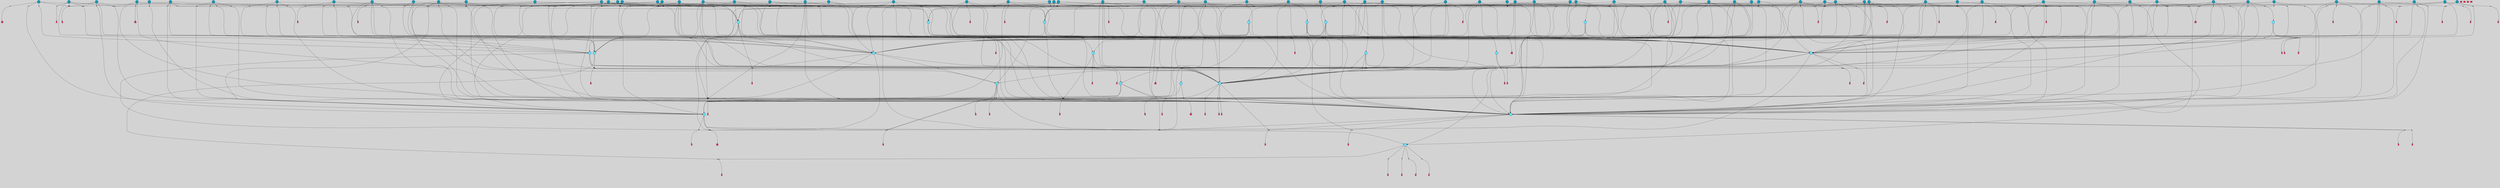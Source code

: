 // File exported with GEGELATI v1.3.1
// On the 2024-04-08 16:59:54
// With the File::TPGGraphDotExporter
digraph{
	graph[pad = "0.212, 0.055" bgcolor = lightgray]
	node[shape=circle style = filled label = ""]
		T3 [fillcolor="#66ddff"]
		T7 [fillcolor="#66ddff"]
		T9 [fillcolor="#66ddff"]
		T27 [fillcolor="#66ddff"]
		T82 [fillcolor="#66ddff"]
		T111 [fillcolor="#66ddff"]
		T129 [fillcolor="#66ddff"]
		T194 [fillcolor="#66ddff"]
		T319 [fillcolor="#66ddff"]
		T350 [fillcolor="#66ddff"]
		T413 [fillcolor="#66ddff"]
		T459 [fillcolor="#66ddff"]
		T557 [fillcolor="#66ddff"]
		T592 [fillcolor="#66ddff"]
		T613 [fillcolor="#66ddff"]
		T695 [fillcolor="#66ddff"]
		T879 [fillcolor="#1199bb"]
		T930 [fillcolor="#1199bb"]
		T935 [fillcolor="#1199bb"]
		T946 [fillcolor="#1199bb"]
		T954 [fillcolor="#1199bb"]
		T957 [fillcolor="#1199bb"]
		T982 [fillcolor="#1199bb"]
		T992 [fillcolor="#1199bb"]
		T993 [fillcolor="#1199bb"]
		T995 [fillcolor="#1199bb"]
		T1002 [fillcolor="#1199bb"]
		T1005 [fillcolor="#1199bb"]
		T1006 [fillcolor="#66ddff"]
		T802 [fillcolor="#66ddff"]
		T1057 [fillcolor="#1199bb"]
		T1063 [fillcolor="#1199bb"]
		T1072 [fillcolor="#66ddff"]
		T1097 [fillcolor="#1199bb"]
		T611 [fillcolor="#1199bb"]
		T1101 [fillcolor="#1199bb"]
		T1103 [fillcolor="#1199bb"]
		T1104 [fillcolor="#1199bb"]
		T1106 [fillcolor="#1199bb"]
		T1107 [fillcolor="#1199bb"]
		T1108 [fillcolor="#1199bb"]
		T1109 [fillcolor="#1199bb"]
		T1110 [fillcolor="#1199bb"]
		T1111 [fillcolor="#1199bb"]
		T1112 [fillcolor="#1199bb"]
		T1114 [fillcolor="#1199bb"]
		T1116 [fillcolor="#1199bb"]
		T1117 [fillcolor="#1199bb"]
		T1118 [fillcolor="#1199bb"]
		T1120 [fillcolor="#1199bb"]
		T1121 [fillcolor="#66ddff"]
		T1123 [fillcolor="#1199bb"]
		T1124 [fillcolor="#1199bb"]
		T1125 [fillcolor="#1199bb"]
		T1126 [fillcolor="#1199bb"]
		T1127 [fillcolor="#1199bb"]
		T1128 [fillcolor="#1199bb"]
		T1129 [fillcolor="#1199bb"]
		T478 [fillcolor="#1199bb"]
		T1131 [fillcolor="#1199bb"]
		T1134 [fillcolor="#1199bb"]
		T1135 [fillcolor="#1199bb"]
		T1136 [fillcolor="#1199bb"]
		T1137 [fillcolor="#1199bb"]
		T1138 [fillcolor="#1199bb"]
		T1139 [fillcolor="#1199bb"]
		T1140 [fillcolor="#1199bb"]
		T1143 [fillcolor="#1199bb"]
		T1147 [fillcolor="#1199bb"]
		T1151 [fillcolor="#66ddff"]
		T1155 [fillcolor="#1199bb"]
		T1165 [fillcolor="#1199bb"]
		T1168 [fillcolor="#1199bb"]
		T1177 [fillcolor="#1199bb"]
		T1180 [fillcolor="#1199bb"]
		T1181 [fillcolor="#1199bb"]
		T1182 [fillcolor="#1199bb"]
		T1186 [fillcolor="#1199bb"]
		T1187 [fillcolor="#1199bb"]
		T1188 [fillcolor="#1199bb"]
		T1189 [fillcolor="#66ddff"]
		T1190 [fillcolor="#1199bb"]
		T1193 [fillcolor="#1199bb"]
		T1196 [fillcolor="#1199bb"]
		T1201 [fillcolor="#1199bb"]
		T1203 [fillcolor="#1199bb"]
		T1205 [fillcolor="#1199bb"]
		T1209 [fillcolor="#1199bb"]
		T1213 [fillcolor="#1199bb"]
		T1214 [fillcolor="#1199bb"]
		T1215 [fillcolor="#1199bb"]
		T1216 [fillcolor="#1199bb"]
		T1217 [fillcolor="#1199bb"]
		T1218 [fillcolor="#1199bb"]
		T1202 [fillcolor="#1199bb"]
		T1219 [fillcolor="#1199bb"]
		T1220 [fillcolor="#1199bb"]
		T1221 [fillcolor="#1199bb"]
		P15534 [fillcolor="#cccccc" shape=point] //6|
		I15534 [shape=box style=invis label="6|1&2|6#1|7&#92;n10|7&2|0#1|5&#92;n9|4&0|1#2|2&#92;n8|6&0|0#1|0&#92;n"]
		P15534 -> I15534[style=invis]
		A8225 [fillcolor="#ff3366" shape=box margin=0.03 width=0 height=0 label="3"]
		T3 -> P15534 -> A8225
		P15535 [fillcolor="#cccccc" shape=point] //3|
		I15535 [shape=box style=invis label="7|6&2|4#0|2&#92;n10|3&2|7#1|4&#92;n11|6&0|4#0|1&#92;n7|1&0|0#2|6&#92;n7|6&0|3#2|6&#92;n4|0&2|6#0|1&#92;n4|4&2|5#0|2&#92;n4|6&0|4#2|7&#92;n10|0&2|3#1|5&#92;n2|6&0|5#0|2&#92;n1|0&2|3#0|7&#92;n1|6&2|0#0|5&#92;n6|2&0|1#0|7&#92;n9|2&0|3#2|7&#92;n5|3&0|6#0|6&#92;n1|7&2|5#2|3&#92;n8|1&2|7#0|6&#92;n1|0&2|5#2|1&#92;n7|1&2|2#2|5&#92;n7|4&2|6#0|3&#92;n"]
		P15535 -> I15535[style=invis]
		A8226 [fillcolor="#ff3366" shape=box margin=0.03 width=0 height=0 label="4"]
		T3 -> P15535 -> A8226
		P15536 [fillcolor="#cccccc" shape=point] //-3|
		I15536 [shape=box style=invis label="1|6&2|7#0|7&#92;n10|2&0|7#1|3&#92;n9|6&2|7#2|2&#92;n5|3&0|7#0|7&#92;n1|6&2|3#0|0&#92;n2|3&2|3#2|2&#92;n5|1&2|6#0|6&#92;n"]
		P15536 -> I15536[style=invis]
		A8227 [fillcolor="#ff3366" shape=box margin=0.03 width=0 height=0 label="7"]
		T7 -> P15536 -> A8227
		P15537 [fillcolor="#cccccc" shape=point] //5|
		I15537 [shape=box style=invis label="0|5&2|3#0|1&#92;n0|6&2|1#2|4&#92;n6|2&2|6#0|7&#92;n7|4&0|3#0|1&#92;n5|4&0|7#1|6&#92;n9|1&0|5#2|2&#92;n6|3&2|3#1|7&#92;n11|7&2|4#1|6&#92;n2|5&0|1#0|0&#92;n4|7&0|0#0|2&#92;n6|2&0|6#0|0&#92;n2|1&2|6#2|4&#92;n10|0&2|0#1|0&#92;n6|6&2|4#0|6&#92;n"]
		P15537 -> I15537[style=invis]
		A8228 [fillcolor="#ff3366" shape=box margin=0.03 width=0 height=0 label="8"]
		T7 -> P15537 -> A8228
		P15538 [fillcolor="#cccccc" shape=point] //-6|
		I15538 [shape=box style=invis label="11|1&0|7#2|0&#92;n10|4&0|1#1|0&#92;n4|3&2|4#2|1&#92;n0|5&2|0#0|0&#92;n6|1&0|0#0|3&#92;n8|2&2|0#0|4&#92;n11|4&2|0#1|6&#92;n7|0&2|6#2|3&#92;n5|3&2|6#2|0&#92;n2|0&2|0#0|4&#92;n"]
		P15538 -> I15538[style=invis]
		A8229 [fillcolor="#ff3366" shape=box margin=0.03 width=0 height=0 label="9"]
		T9 -> P15538 -> A8229
		P15539 [fillcolor="#cccccc" shape=point] //2|
		I15539 [shape=box style=invis label="6|3&2|7#1|4&#92;n8|6&0|0#2|5&#92;n2|1&0|2#0|3&#92;n8|7&0|6#0|4&#92;n2|1&2|0#0|1&#92;n0|0&2|2#2|3&#92;n6|6&0|7#2|1&#92;n6|1&0|7#2|6&#92;n5|4&2|7#0|4&#92;n0|3&0|4#2|0&#92;n11|0&2|0#2|5&#92;n4|5&2|5#2|4&#92;n5|7&0|6#0|4&#92;n9|7&2|5#0|3&#92;n5|4&2|1#0|3&#92;n5|3&0|1#1|7&#92;n0|4&0|3#2|5&#92;n"]
		P15539 -> I15539[style=invis]
		A8230 [fillcolor="#ff3366" shape=box margin=0.03 width=0 height=0 label="10"]
		T9 -> P15539 -> A8230
		P15540 [fillcolor="#cccccc" shape=point] //2|
		I15540 [shape=box style=invis label="9|1&2|3#0|1&#92;n5|2&2|0#2|4&#92;n3|6&2|5#2|7&#92;n7|0&2|5#0|4&#92;n1|2&0|3#0|5&#92;n7|3&2|7#0|0&#92;n"]
		P15540 -> I15540[style=invis]
		A8231 [fillcolor="#ff3366" shape=box margin=0.03 width=0 height=0 label="2"]
		T27 -> P15540 -> A8231
		P15541 [fillcolor="#cccccc" shape=point] //-6|
		I15541 [shape=box style=invis label="7|5&0|4#0|4&#92;n11|0&2|5#2|1&#92;n"]
		P15541 -> I15541[style=invis]
		A8232 [fillcolor="#ff3366" shape=box margin=0.03 width=0 height=0 label="3"]
		T27 -> P15541 -> A8232
		T27 -> P15535
		P15542 [fillcolor="#cccccc" shape=point] //0|
		I15542 [shape=box style=invis label="2|5&0|1#0|6&#92;n6|1&2|2#2|7&#92;n8|0&0|3#1|4&#92;n4|3&2|5#2|4&#92;n8|1&2|4#0|0&#92;n6|6&0|1#2|6&#92;n11|7&2|4#2|5&#92;n6|2&2|4#0|2&#92;n8|5&2|4#2|4&#92;n2|1&2|1#2|2&#92;n2|7&2|5#2|6&#92;n9|7&0|5#0|4&#92;n1|2&0|5#2|6&#92;n4|2&2|3#2|7&#92;n3|3&2|1#0|2&#92;n"]
		P15542 -> I15542[style=invis]
		A8233 [fillcolor="#ff3366" shape=box margin=0.03 width=0 height=0 label="5"]
		T27 -> P15542 -> A8233
		P15543 [fillcolor="#cccccc" shape=point] //0|
		I15543 [shape=box style=invis label="4|0&0|3#2|7&#92;n10|2&0|3#1|7&#92;n3|5&0|2#0|3&#92;n4|5&0|0#2|1&#92;n10|7&2|0#1|2&#92;n5|3&2|3#1|6&#92;n9|5&2|0#0|4&#92;n5|4&2|7#0|2&#92;n10|3&2|7#1|4&#92;n7|2&0|1#2|6&#92;n8|6&0|5#0|5&#92;n8|7&2|3#0|5&#92;n2|6&2|4#0|0&#92;n"]
		P15543 -> I15543[style=invis]
		A8234 [fillcolor="#ff3366" shape=box margin=0.03 width=0 height=0 label="5"]
		T27 -> P15543 -> A8234
		P15544 [fillcolor="#cccccc" shape=point] //6|
		I15544 [shape=box style=invis label="7|0&2|5#1|2&#92;n10|6&2|1#1|3&#92;n7|5&0|2#0|7&#92;n10|7&0|1#1|5&#92;n4|6&2|5#0|5&#92;n4|4&0|7#2|7&#92;n"]
		P15544 -> I15544[style=invis]
		A8235 [fillcolor="#ff3366" shape=box margin=0.03 width=0 height=0 label="7"]
		T82 -> P15544 -> A8235
		P15545 [fillcolor="#cccccc" shape=point] //6|
		I15545 [shape=box style=invis label="0|5&2|3#0|1&#92;n0|6&2|1#2|4&#92;n9|1&0|5#2|2&#92;n7|4&0|3#0|1&#92;n5|4&0|7#1|6&#92;n2|5&0|1#0|0&#92;n6|3&2|3#1|7&#92;n11|7&2|4#1|6&#92;n6|2&2|6#0|1&#92;n4|7&0|0#0|2&#92;n6|2&0|6#0|0&#92;n9|1&2|6#2|4&#92;n10|0&2|0#1|0&#92;n6|6&2|4#0|6&#92;n"]
		P15545 -> I15545[style=invis]
		A8236 [fillcolor="#ff3366" shape=box margin=0.03 width=0 height=0 label="8"]
		T82 -> P15545 -> A8236
		T82 -> P15538
		P15546 [fillcolor="#cccccc" shape=point] //-5|
		I15546 [shape=box style=invis label="0|0&2|3#0|2&#92;n10|5&0|6#1|3&#92;n7|3&0|6#2|3&#92;n3|4&0|6#0|6&#92;n10|5&0|2#1|1&#92;n5|0&0|1#0|3&#92;n6|6&2|5#1|5&#92;n7|4&0|2#1|7&#92;n5|7&0|1#2|5&#92;n1|5&0|0#0|3&#92;n7|5&2|1#2|6&#92;n9|0&0|2#0|0&#92;n4|0&2|4#0|0&#92;n4|6&0|0#2|3&#92;n3|1&0|6#2|5&#92;n7|7&2|1#2|3&#92;n9|4&2|2#0|6&#92;n"]
		P15546 -> I15546[style=invis]
		T111 -> P15546 -> T9
		P15547 [fillcolor="#cccccc" shape=point] //7|
		I15547 [shape=box style=invis label="7|4&2|1#2|0&#92;n4|1&2|4#2|3&#92;n5|0&2|0#2|2&#92;n6|1&2|4#2|6&#92;n"]
		P15547 -> I15547[style=invis]
		A8237 [fillcolor="#ff3366" shape=box margin=0.03 width=0 height=0 label="9"]
		T111 -> P15547 -> A8237
		P15548 [fillcolor="#cccccc" shape=point] //2|
		I15548 [shape=box style=invis label="3|0&2|0#0|1&#92;n11|2&0|7#1|6&#92;n8|7&2|4#0|5&#92;n5|3&0|2#2|6&#92;n4|4&2|4#2|6&#92;n3|0&0|7#0|1&#92;n2|7&2|2#2|5&#92;n9|3&2|6#2|7&#92;n7|7&0|0#0|4&#92;n6|1&2|4#1|3&#92;n5|4&2|0#1|6&#92;n1|3&0|7#0|4&#92;n"]
		P15548 -> I15548[style=invis]
		A8238 [fillcolor="#ff3366" shape=box margin=0.03 width=0 height=0 label="7"]
		T111 -> P15548 -> A8238
		T111 -> P15538
		P15549 [fillcolor="#cccccc" shape=point] //8|
		I15549 [shape=box style=invis label="9|0&0|1#2|0&#92;n10|1&2|5#1|4&#92;n8|2&2|6#0|4&#92;n2|4&2|5#2|3&#92;n4|2&2|2#0|2&#92;n7|5&0|2#0|0&#92;n8|2&2|1#1|3&#92;n8|7&0|7#2|1&#92;n1|1&0|0#0|7&#92;n5|6&2|5#1|0&#92;n6|6&2|5#0|0&#92;n11|4&0|3#2|6&#92;n4|2&2|4#0|7&#92;n5|6&0|1#2|0&#92;n11|3&0|2#0|7&#92;n"]
		P15549 -> I15549[style=invis]
		A8239 [fillcolor="#ff3366" shape=box margin=0.03 width=0 height=0 label="6"]
		T129 -> P15549 -> A8239
		P15550 [fillcolor="#cccccc" shape=point] //5|
		I15550 [shape=box style=invis label="3|0&2|0#0|1&#92;n3|0&0|7#0|1&#92;n5|3&0|2#2|6&#92;n4|4&2|4#2|6&#92;n11|2&0|7#1|6&#92;n2|7&2|2#2|5&#92;n9|3&2|6#2|7&#92;n7|7&0|0#0|4&#92;n6|1&2|4#2|3&#92;n5|4&2|0#1|6&#92;n1|3&0|7#0|4&#92;n"]
		P15550 -> I15550[style=invis]
		A8240 [fillcolor="#ff3366" shape=box margin=0.03 width=0 height=0 label="7"]
		T129 -> P15550 -> A8240
		P15551 [fillcolor="#cccccc" shape=point] //10|
		I15551 [shape=box style=invis label="4|5&2|7#2|1&#92;n1|7&2|3#0|6&#92;n3|5&2|2#0|3&#92;n10|3&0|7#1|4&#92;n7|1&0|4#2|6&#92;n10|2&0|3#1|7&#92;n9|5&2|0#0|4&#92;n4|0&0|3#2|7&#92;n11|4&2|6#1|2&#92;n5|4&2|7#0|2&#92;n2|6&2|4#0|0&#92;n6|5&0|7#2|1&#92;n5|3&2|3#1|6&#92;n10|7&2|0#1|2&#92;n"]
		P15551 -> I15551[style=invis]
		A8241 [fillcolor="#ff3366" shape=box margin=0.03 width=0 height=0 label="5"]
		T129 -> P15551 -> A8241
		P15552 [fillcolor="#cccccc" shape=point] //5|
		I15552 [shape=box style=invis label="9|4&2|3#1|3&#92;n0|4&2|4#0|5&#92;n6|1&2|6#2|5&#92;n4|0&0|5#2|0&#92;n"]
		P15552 -> I15552[style=invis]
		A8242 [fillcolor="#ff3366" shape=box margin=0.03 width=0 height=0 label="7"]
		T129 -> P15552 -> A8242
		P15553 [fillcolor="#cccccc" shape=point] //6|
		I15553 [shape=box style=invis label="9|4&2|7#0|6&#92;n8|4&0|1#1|0&#92;n1|3&0|0#2|1&#92;n2|4&0|6#2|2&#92;n5|1&2|5#0|7&#92;n3|0&0|3#2|6&#92;n2|2&2|6#0|2&#92;n8|4&0|4#2|2&#92;n5|1&2|4#0|3&#92;n9|4&0|6#0|6&#92;n5|0&2|2#1|5&#92;n11|7&0|0#1|1&#92;n0|4&0|3#0|3&#92;n7|7&2|4#2|5&#92;n1|5&0|1#2|1&#92;n"]
		P15553 -> I15553[style=invis]
		A8243 [fillcolor="#ff3366" shape=box margin=0.03 width=0 height=0 label="1"]
		T129 -> P15553 -> A8243
		P15554 [fillcolor="#cccccc" shape=point] //5|
		I15554 [shape=box style=invis label="3|0&2|0#2|1&#92;n3|0&0|7#0|1&#92;n5|3&0|2#2|6&#92;n4|4&2|4#2|6&#92;n5|4&2|0#1|6&#92;n2|7&2|2#2|5&#92;n1|3&0|7#0|4&#92;n11|6&2|2#0|7&#92;n7|7&0|0#0|4&#92;n6|1&2|4#2|3&#92;n11|0&0|7#1|6&#92;n9|3&2|6#2|7&#92;n"]
		P15554 -> I15554[style=invis]
		A8244 [fillcolor="#ff3366" shape=box margin=0.03 width=0 height=0 label="7"]
		T194 -> P15554 -> A8244
		P15555 [fillcolor="#cccccc" shape=point] //4|
		I15555 [shape=box style=invis label="7|1&0|6#0|1&#92;n6|7&2|7#1|7&#92;n10|1&2|1#1|1&#92;n9|6&2|2#1|4&#92;n4|7&0|4#2|2&#92;n9|6&0|5#1|1&#92;n10|0&2|6#1|6&#92;n5|1&0|1#2|3&#92;n10|1&0|5#1|0&#92;n3|4&2|3#0|0&#92;n8|2&0|5#2|4&#92;n1|6&2|0#0|0&#92;n2|3&0|1#2|6&#92;n5|2&2|2#1|6&#92;n2|2&0|1#2|1&#92;n3|1&2|7#0|3&#92;n6|7&2|3#0|4&#92;n"]
		P15555 -> I15555[style=invis]
		A8245 [fillcolor="#ff3366" shape=box margin=0.03 width=0 height=0 label="10"]
		T194 -> P15555 -> A8245
		P15556 [fillcolor="#cccccc" shape=point] //-4|
		I15556 [shape=box style=invis label="0|4&0|0#2|7&#92;n8|5&2|4#2|4&#92;n4|3&2|5#2|4&#92;n11|7&2|2#2|5&#92;n6|5&2|2#2|7&#92;n3|2&0|7#0|7&#92;n3|3&2|1#0|3&#92;n2|6&0|3#2|5&#92;n0|1&2|6#2|2&#92;n8|2&0|0#1|6&#92;n0|7&0|5#0|4&#92;n9|5&0|3#2|7&#92;n2|7&2|5#2|6&#92;n9|0&2|0#0|1&#92;n1|2&2|4#0|2&#92;n"]
		P15556 -> I15556[style=invis]
		T194 -> P15556 -> T27
		P15557 [fillcolor="#cccccc" shape=point] //7|
		I15557 [shape=box style=invis label="7|4&2|7#0|4&#92;n4|6&0|1#2|5&#92;n2|1&2|3#0|0&#92;n4|3&2|0#0|1&#92;n0|0&2|7#2|7&#92;n7|7&0|5#2|3&#92;n5|0&2|1#2|2&#92;n10|0&0|4#1|2&#92;n4|4&0|7#0|0&#92;n6|7&0|2#0|1&#92;n1|4&2|5#0|4&#92;n"]
		P15557 -> I15557[style=invis]
		A8246 [fillcolor="#ff3366" shape=box margin=0.03 width=0 height=0 label="0"]
		T194 -> P15557 -> A8246
		P15558 [fillcolor="#cccccc" shape=point] //9|
		I15558 [shape=box style=invis label="11|0&2|0#1|1&#92;n3|6&0|6#0|0&#92;n1|4&0|0#2|4&#92;n7|5&2|2#1|3&#92;n11|7&2|6#1|7&#92;n5|2&0|6#1|5&#92;n9|5&0|6#0|3&#92;n2|2&2|7#0|5&#92;n9|3&2|2#2|0&#92;n11|0&2|7#0|1&#92;n1|1&2|0#0|1&#92;n6|6&0|6#1|2&#92;n9|7&0|1#0|3&#92;n2|0&2|4#2|5&#92;n2|4&2|2#0|0&#92;n6|1&2|1#1|7&#92;n10|7&2|5#1|6&#92;n11|5&2|7#2|4&#92;n"]
		P15558 -> I15558[style=invis]
		A8247 [fillcolor="#ff3366" shape=box margin=0.03 width=0 height=0 label="1"]
		T319 -> P15558 -> A8247
		T319 -> P15552
		P15559 [fillcolor="#cccccc" shape=point] //9|
		I15559 [shape=box style=invis label="9|6&2|0#1|3&#92;n7|1&0|3#0|4&#92;n9|6&2|0#0|1&#92;n1|5&0|0#0|5&#92;n8|6&2|4#0|0&#92;n7|4&2|4#0|7&#92;n6|0&2|4#2|0&#92;n7|7&2|4#2|2&#92;n"]
		P15559 -> I15559[style=invis]
		A8248 [fillcolor="#ff3366" shape=box margin=0.03 width=0 height=0 label="5"]
		T319 -> P15559 -> A8248
		T319 -> P15556
		P15560 [fillcolor="#cccccc" shape=point] //-4|
		I15560 [shape=box style=invis label="11|3&0|7#1|7&#92;n11|7&0|7#2|7&#92;n5|3&0|3#2|0&#92;n0|1&2|2#0|4&#92;n0|0&0|4#2|5&#92;n6|3&2|1#2|3&#92;n11|7&0|0#0|4&#92;n0|0&0|0#0|2&#92;n1|1&0|4#0|3&#92;n6|5&2|7#1|2&#92;n6|6&0|3#2|7&#92;n6|2&0|4#0|0&#92;n5|5&2|6#0|5&#92;n"]
		P15560 -> I15560[style=invis]
		A8249 [fillcolor="#ff3366" shape=box margin=0.03 width=0 height=0 label="8"]
		T319 -> P15560 -> A8249
		T350 -> P15556
		T350 -> P15557
		P15561 [fillcolor="#cccccc" shape=point] //3|
		I15561 [shape=box style=invis label="5|4&2|7#0|1&#92;n0|6&0|6#2|2&#92;n9|5&2|2#2|0&#92;n3|6&2|7#0|2&#92;n3|5&0|0#0|6&#92;n2|6&0|6#2|2&#92;n2|6&2|2#0|0&#92;n5|1&0|4#0|5&#92;n2|6&0|5#2|5&#92;n1|0&0|7#2|2&#92;n4|7&0|6#2|4&#92;n7|3&0|6#2|5&#92;n1|1&0|1#0|3&#92;n"]
		P15561 -> I15561[style=invis]
		A8250 [fillcolor="#ff3366" shape=box margin=0.03 width=0 height=0 label="1"]
		T350 -> P15561 -> A8250
		P15562 [fillcolor="#cccccc" shape=point] //-2|
		I15562 [shape=box style=invis label="2|0&2|3#2|5&#92;n10|3&2|7#1|4&#92;n8|1&2|7#0|6&#92;n7|6&0|3#2|6&#92;n4|0&2|6#0|1&#92;n4|4&2|5#0|2&#92;n4|6&0|2#2|7&#92;n7|6&2|4#0|2&#92;n11|7&2|7#0|3&#92;n6|6&0|3#0|6&#92;n1|6&2|0#0|5&#92;n11|6&0|4#0|1&#92;n2|6&0|5#0|2&#92;n6|2&0|1#0|7&#92;n9|2&0|3#2|7&#92;n5|3&0|6#0|6&#92;n7|1&2|2#2|5&#92;n1|0&2|3#0|7&#92;n1|0&2|5#0|1&#92;n3|4&2|6#0|3&#92;n"]
		P15562 -> I15562[style=invis]
		A8251 [fillcolor="#ff3366" shape=box margin=0.03 width=0 height=0 label="4"]
		T350 -> P15562 -> A8251
		T350 -> P15557
		P15563 [fillcolor="#cccccc" shape=point] //-4|
		I15563 [shape=box style=invis label="1|5&2|1#2|4&#92;n3|0&2|3#2|6&#92;n0|3&0|0#0|1&#92;n8|6&2|5#1|5&#92;n9|7&2|5#2|0&#92;n4|1&0|7#2|2&#92;n4|2&0|3#0|0&#92;n"]
		P15563 -> I15563[style=invis]
		A8252 [fillcolor="#ff3366" shape=box margin=0.03 width=0 height=0 label="2"]
		T413 -> P15563 -> A8252
		T413 -> P15545
		P15564 [fillcolor="#cccccc" shape=point] //-4|
		I15564 [shape=box style=invis label="7|5&2|2#0|7&#92;n9|6&2|3#0|3&#92;n10|6&2|1#1|0&#92;n8|0&0|5#1|3&#92;n7|5&0|5#1|5&#92;n5|1&2|5#2|1&#92;n"]
		P15564 -> I15564[style=invis]
		A8253 [fillcolor="#ff3366" shape=box margin=0.03 width=0 height=0 label="7"]
		T413 -> P15564 -> A8253
		T413 -> P15555
		P15565 [fillcolor="#cccccc" shape=point] //-5|
		I15565 [shape=box style=invis label="7|7&2|4#0|6&#92;n8|5&2|1#0|3&#92;n0|0&0|0#2|7&#92;n2|2&0|5#2|4&#92;n1|0&2|5#0|2&#92;n11|1&2|3#0|5&#92;n2|7&2|0#2|3&#92;n9|4&2|7#1|2&#92;n5|5&0|7#0|5&#92;n"]
		P15565 -> I15565[style=invis]
		T413 -> P15565 -> T319
		T459 -> P15563
		T459 -> P15564
		T459 -> P15555
		T459 -> P15565
		P15566 [fillcolor="#cccccc" shape=point] //8|
		I15566 [shape=box style=invis label="6|5&2|5#0|4&#92;n9|0&0|5#0|7&#92;n2|6&0|4#2|4&#92;n7|1&0|3#0|2&#92;n1|4&2|4#0|3&#92;n3|2&2|2#0|3&#92;n"]
		P15566 -> I15566[style=invis]
		T459 -> P15566 -> T350
		T557 -> P15565
		T557 -> P15534
		T557 -> P15555
		P15567 [fillcolor="#cccccc" shape=point] //4|
		I15567 [shape=box style=invis label="7|1&0|6#0|1&#92;n5|2&2|5#1|6&#92;n10|1&2|1#1|1&#92;n9|6&2|2#1|4&#92;n4|7&0|4#2|2&#92;n9|6&0|4#1|1&#92;n10|0&2|6#1|6&#92;n5|1&0|1#2|3&#92;n1|6&2|0#0|1&#92;n8|2&0|5#2|4&#92;n3|4&2|3#0|0&#92;n10|1&0|5#1|0&#92;n2|2&0|1#2|1&#92;n3|1&2|7#0|3&#92;n"]
		P15567 -> I15567[style=invis]
		A8254 [fillcolor="#ff3366" shape=box margin=0.03 width=0 height=0 label="10"]
		T557 -> P15567 -> A8254
		P15568 [fillcolor="#cccccc" shape=point] //1|
		I15568 [shape=box style=invis label="10|5&2|0#1|7&#92;n9|2&2|7#2|2&#92;n9|0&2|5#2|1&#92;n"]
		P15568 -> I15568[style=invis]
		A8255 [fillcolor="#ff3366" shape=box margin=0.03 width=0 height=0 label="3"]
		T557 -> P15568 -> A8255
		T592 -> P15565
		T592 -> P15555
		T592 -> P15567
		T592 -> P15568
		P15569 [fillcolor="#cccccc" shape=point] //-6|
		I15569 [shape=box style=invis label="0|3&2|3#2|0&#92;n3|7&2|2#2|6&#92;n11|5&2|6#0|2&#92;n5|5&2|6#2|0&#92;n3|0&0|6#0|3&#92;n4|7&0|7#2|7&#92;n7|2&2|5#1|5&#92;n9|4&2|3#1|5&#92;n2|5&2|7#2|4&#92;n1|2&0|5#0|1&#92;n5|4&2|4#1|3&#92;n7|0&0|7#1|1&#92;n9|3&0|6#1|4&#92;n"]
		P15569 -> I15569[style=invis]
		A8256 [fillcolor="#ff3366" shape=box margin=0.03 width=0 height=0 label="5"]
		T592 -> P15569 -> A8256
		P15570 [fillcolor="#cccccc" shape=point] //4|
		I15570 [shape=box style=invis label="0|5&2|3#0|1&#92;n0|6&2|1#0|4&#92;n6|6&2|4#0|6&#92;n4|4&0|6#0|3&#92;n10|0&2|0#1|5&#92;n2|5&0|1#0|0&#92;n7|4&0|3#0|1&#92;n11|7&2|4#1|6&#92;n1|1&0|5#2|2&#92;n6|2&2|6#0|1&#92;n1|2&0|6#0|0&#92;n9|3&2|0#0|0&#92;n9|2&2|6#2|4&#92;n7|4&0|0#2|1&#92;n6|3&2|3#1|7&#92;n0|0&2|4#2|5&#92;n"]
		P15570 -> I15570[style=invis]
		A8257 [fillcolor="#ff3366" shape=box margin=0.03 width=0 height=0 label="8"]
		T613 -> P15570 -> A8257
		T613 -> P15564
		P15571 [fillcolor="#cccccc" shape=point] //2|
		I15571 [shape=box style=invis label="7|7&2|4#0|6&#92;n8|5&2|1#0|3&#92;n9|7&2|2#2|2&#92;n0|0&0|0#2|7&#92;n1|0&2|5#0|2&#92;n2|2&0|5#2|4&#92;n11|1&2|3#0|5&#92;n2|7&2|1#2|3&#92;n9|4&2|7#1|2&#92;n5|0&0|7#0|5&#92;n"]
		P15571 -> I15571[style=invis]
		T613 -> P15571 -> T319
		T613 -> P15551
		P15572 [fillcolor="#cccccc" shape=point] //8|
		I15572 [shape=box style=invis label="11|4&2|0#1|6&#92;n4|3&0|6#0|5&#92;n3|0&2|6#0|3&#92;n9|3&2|5#0|5&#92;n2|6&0|6#2|1&#92;n9|7&0|5#1|4&#92;n"]
		P15572 -> I15572[style=invis]
		T613 -> P15572 -> T194
		P15573 [fillcolor="#cccccc" shape=point] //-5|
		I15573 [shape=box style=invis label="0|5&2|3#0|1&#92;n0|6&2|1#2|4&#92;n6|2&2|6#0|7&#92;n9|0&2|7#1|1&#92;n7|4&0|3#0|1&#92;n3|5&2|7#0|6&#92;n11|7&2|3#1|6&#92;n2|1&2|6#2|4&#92;n5|0&0|7#1|6&#92;n2|5&0|1#0|0&#92;n4|7&0|0#0|2&#92;n6|2&0|6#0|0&#92;n9|1&2|5#2|2&#92;n10|0&0|0#1|0&#92;n2|7&2|6#0|3&#92;n6|6&2|4#0|6&#92;n"]
		P15573 -> I15573[style=invis]
		T695 -> P15573 -> T129
		P15574 [fillcolor="#cccccc" shape=point] //-5|
		I15574 [shape=box style=invis label="11|4&2|0#1|6&#92;n2|6&0|6#2|1&#92;n9|1&2|5#0|5&#92;n3|0&2|6#0|3&#92;n9|7&0|5#1|4&#92;n"]
		P15574 -> I15574[style=invis]
		T695 -> P15574 -> T194
		P15575 [fillcolor="#cccccc" shape=point] //4|
		I15575 [shape=box style=invis label="0|5&2|3#0|1&#92;n0|6&2|1#2|4&#92;n6|2&2|6#0|7&#92;n9|1&2|5#2|2&#92;n7|4&0|3#0|1&#92;n11|7&2|4#1|6&#92;n9|0&2|7#1|1&#92;n5|4&0|7#1|6&#92;n2|5&0|1#0|0&#92;n4|7&0|0#0|2&#92;n6|2&0|6#0|0&#92;n2|1&2|6#2|4&#92;n10|0&0|0#1|0&#92;n2|7&2|6#0|3&#92;n6|6&2|4#0|6&#92;n"]
		P15575 -> I15575[style=invis]
		T695 -> P15575 -> T129
		P15576 [fillcolor="#cccccc" shape=point] //9|
		I15576 [shape=box style=invis label="8|0&0|5#0|1&#92;n0|6&2|0#0|7&#92;n5|7&0|1#1|4&#92;n5|1&0|6#2|7&#92;n11|3&0|7#1|6&#92;n10|2&2|5#1|6&#92;n10|0&0|3#1|4&#92;n0|0&2|5#0|7&#92;n0|0&2|5#0|1&#92;n0|4&2|2#2|3&#92;n11|7&2|5#0|5&#92;n"]
		P15576 -> I15576[style=invis]
		T695 -> P15576 -> T7
		P15577 [fillcolor="#cccccc" shape=point] //-2|
		I15577 [shape=box style=invis label="4|3&0|6#0|3&#92;n5|7&2|3#2|2&#92;n1|4&2|6#2|3&#92;n5|6&0|7#1|2&#92;n9|2&2|4#1|4&#92;n2|4&0|5#0|7&#92;n10|0&0|6#1|2&#92;n5|7&2|5#1|5&#92;n3|1&0|6#0|2&#92;n2|7&2|7#2|6&#92;n5|4&0|5#1|5&#92;n10|4&2|5#1|7&#92;n10|6&2|0#1|4&#92;n11|5&2|6#2|3&#92;n4|0&0|4#2|4&#92;n8|4&2|1#2|5&#92;n4|5&2|7#0|6&#92;n"]
		P15577 -> I15577[style=invis]
		T879 -> P15577 -> T111
		P15578 [fillcolor="#cccccc" shape=point] //-5|
		I15578 [shape=box style=invis label="9|0&2|4#2|5&#92;n9|6&2|7#2|6&#92;n11|4&2|0#1|6&#92;n10|2&2|2#1|6&#92;n9|7&0|5#1|4&#92;n2|1&0|3#2|1&#92;n1|7&0|6#2|6&#92;n9|3&2|5#2|5&#92;n4|5&0|6#0|7&#92;n3|0&2|6#0|3&#92;n1|6&0|2#0|7&#92;n"]
		P15578 -> I15578[style=invis]
		T879 -> P15578 -> T194
		P15579 [fillcolor="#cccccc" shape=point] //8|
		I15579 [shape=box style=invis label="2|7&2|0#2|3&#92;n2|2&0|5#2|2&#92;n9|0&2|2#0|4&#92;n8|0&2|1#0|3&#92;n8|2&0|2#2|1&#92;n0|0&0|0#2|7&#92;n7|6&2|4#0|6&#92;n11|3&2|0#1|3&#92;n3|4&2|7#0|2&#92;n10|6&0|7#1|3&#92;n"]
		P15579 -> I15579[style=invis]
		T879 -> P15579 -> T319
		P15580 [fillcolor="#cccccc" shape=point] //-6|
		I15580 [shape=box style=invis label="7|5&2|2#0|7&#92;n7|5&0|5#1|5&#92;n10|6&2|1#1|0&#92;n8|0&0|5#1|3&#92;n9|6&2|3#0|3&#92;n5|1&2|5#1|1&#92;n"]
		P15580 -> I15580[style=invis]
		A8258 [fillcolor="#ff3366" shape=box margin=0.03 width=0 height=0 label="7"]
		T879 -> P15580 -> A8258
		P15581 [fillcolor="#cccccc" shape=point] //-8|
		I15581 [shape=box style=invis label="6|0&2|1#2|4&#92;n1|3&2|6#0|2&#92;n0|5&2|1#2|7&#92;n7|7&2|3#0|6&#92;n9|1&2|3#0|0&#92;n0|0&0|6#2|1&#92;n11|2&2|4#2|0&#92;n1|6&0|4#2|4&#92;n5|2&0|2#1|1&#92;n7|4&0|6#2|3&#92;n"]
		P15581 -> I15581[style=invis]
		A8259 [fillcolor="#ff3366" shape=box margin=0.03 width=0 height=0 label="0"]
		T879 -> P15581 -> A8259
		P15582 [fillcolor="#cccccc" shape=point] //0|
		I15582 [shape=box style=invis label="11|2&2|7#2|3&#92;n0|0&0|0#2|7&#92;n2|2&0|5#2|4&#92;n11|5&0|5#0|5&#92;n6|7&2|4#2|2&#92;n6|6&2|6#2|1&#92;n6|0&0|1#0|3&#92;n11|1&2|3#0|2&#92;n"]
		P15582 -> I15582[style=invis]
		T930 -> P15582 -> T319
		P15583 [fillcolor="#cccccc" shape=point] //2|
		I15583 [shape=box style=invis label="10|0&2|3#1|5&#92;n7|1&0|0#2|6&#92;n1|0&2|3#0|7&#92;n1|0&2|5#0|1&#92;n5|3&0|6#0|6&#92;n4|0&2|6#0|1&#92;n3|3&0|7#0|0&#92;n7|4&2|4#0|1&#92;n7|6&0|4#2|6&#92;n2|6&0|5#0|2&#92;n1|6&2|0#0|5&#92;n6|2&0|1#0|7&#92;n4|4&2|0#0|2&#92;n4|6&0|4#2|7&#92;n8|1&2|7#0|6&#92;n11|4&2|0#2|3&#92;n4|7&2|5#2|0&#92;n7|1&2|2#2|5&#92;n4|2&2|5#2|2&#92;n"]
		P15583 -> I15583[style=invis]
		T930 -> P15583 -> T459
		P15584 [fillcolor="#cccccc" shape=point] //-8|
		I15584 [shape=box style=invis label="3|0&0|7#0|1&#92;n3|4&0|7#0|1&#92;n"]
		P15584 -> I15584[style=invis]
		A8260 [fillcolor="#ff3366" shape=box margin=0.03 width=0 height=0 label="3"]
		T930 -> P15584 -> A8260
		P15585 [fillcolor="#cccccc" shape=point] //-1|
		I15585 [shape=box style=invis label="0|6&0|3#2|0&#92;n5|0&0|7#2|2&#92;n3|6&2|4#2|1&#92;n9|4&0|3#0|0&#92;n10|2&2|6#1|1&#92;n4|2&0|0#0|0&#92;n1|7&0|1#2|0&#92;n11|7&2|6#1|6&#92;n1|1&2|0#2|2&#92;n10|7&2|2#1|7&#92;n1|2&0|3#0|5&#92;n0|3&0|3#2|5&#92;n8|6&0|5#1|2&#92;n0|6&2|4#2|2&#92;n"]
		P15585 -> I15585[style=invis]
		T935 -> P15585 -> T3
		P15586 [fillcolor="#cccccc" shape=point] //-5|
		I15586 [shape=box style=invis label="7|7&2|4#0|4&#92;n5|5&0|7#0|5&#92;n10|6&0|4#1|3&#92;n2|2&0|7#2|4&#92;n0|0&0|0#2|7&#92;n1|0&2|5#0|2&#92;n11|1&2|3#0|5&#92;n9|4&2|7#1|2&#92;n8|5&2|1#0|3&#92;n"]
		P15586 -> I15586[style=invis]
		T935 -> P15586 -> T319
		P15587 [fillcolor="#cccccc" shape=point] //6|
		I15587 [shape=box style=invis label="5|5&0|3#1|2&#92;n5|3&0|7#2|6&#92;n6|3&2|7#2|2&#92;n2|4&0|3#0|2&#92;n11|3&2|2#2|4&#92;n11|3&0|5#2|1&#92;n3|2&2|4#0|0&#92;n8|0&2|2#2|0&#92;n"]
		P15587 -> I15587[style=invis]
		T935 -> P15587 -> T319
		T935 -> P15574
		P15588 [fillcolor="#cccccc" shape=point] //-8|
		I15588 [shape=box style=invis label="2|6&0|6#2|1&#92;n3|4&0|3#0|7&#92;n3|0&2|6#0|3&#92;n1|3&0|6#0|5&#92;n9|3&2|5#0|5&#92;n9|7&0|5#1|4&#92;n"]
		P15588 -> I15588[style=invis]
		T935 -> P15588 -> T592
		P15589 [fillcolor="#cccccc" shape=point] //3|
		I15589 [shape=box style=invis label="0|5&2|3#0|1&#92;n0|6&2|1#2|4&#92;n3|3&2|2#2|0&#92;n5|2&2|6#0|7&#92;n5|4&0|7#1|6&#92;n7|4&0|3#0|1&#92;n9|0&2|7#1|1&#92;n9|1&2|5#2|2&#92;n2|5&0|1#0|0&#92;n4|7&0|0#0|2&#92;n6|2&0|6#0|0&#92;n2|1&2|1#2|4&#92;n10|0&0|0#1|0&#92;n2|7&2|6#0|3&#92;n6|6&2|4#0|6&#92;n"]
		P15589 -> I15589[style=invis]
		T946 -> P15589 -> T129
		P15590 [fillcolor="#cccccc" shape=point] //4|
		I15590 [shape=box style=invis label="10|0&2|3#1|5&#92;n7|1&0|0#2|6&#92;n1|0&2|3#0|7&#92;n4|0&2|6#0|1&#92;n5|3&0|6#0|6&#92;n1|7&2|5#2|0&#92;n7|6&2|4#0|1&#92;n7|6&0|4#2|6&#92;n2|6&0|5#0|2&#92;n1|6&2|0#0|5&#92;n6|2&0|1#0|7&#92;n9|2&0|3#2|7&#92;n4|4&2|0#0|2&#92;n4|6&0|4#2|7&#92;n8|1&2|7#0|6&#92;n11|4&2|0#2|3&#92;n1|0&2|5#0|1&#92;n7|1&2|2#2|5&#92;n4|2&2|5#2|2&#92;n"]
		P15590 -> I15590[style=invis]
		T946 -> P15590 -> T459
		T946 -> P15588
		T946 -> P15538
		P15591 [fillcolor="#cccccc" shape=point] //1|
		I15591 [shape=box style=invis label="0|5&2|3#0|1&#92;n7|6&0|0#2|1&#92;n0|6&2|1#2|4&#92;n11|1&0|2#1|2&#92;n6|2&0|6#0|0&#92;n2|5&0|1#0|0&#92;n5|4&0|7#1|6&#92;n7|4&0|6#0|1&#92;n6|2&2|6#0|1&#92;n11|7&2|4#1|6&#92;n4|7&0|0#0|2&#92;n9|1&0|5#0|2&#92;n9|1&2|6#2|4&#92;n10|0&2|0#1|0&#92;n6|6&2|4#0|6&#92;n"]
		P15591 -> I15591[style=invis]
		A8261 [fillcolor="#ff3366" shape=box margin=0.03 width=0 height=0 label="8"]
		T946 -> P15591 -> A8261
		P15592 [fillcolor="#cccccc" shape=point] //4|
		I15592 [shape=box style=invis label="2|6&0|6#2|1&#92;n4|3&0|2#0|5&#92;n3|0&2|6#0|3&#92;n9|3&2|5#0|5&#92;n11|4&2|0#1|6&#92;n9|7&0|5#1|4&#92;n"]
		P15592 -> I15592[style=invis]
		T954 -> P15592 -> T557
		P15593 [fillcolor="#cccccc" shape=point] //2|
		I15593 [shape=box style=invis label="6|3&0|5#1|5&#92;n5|0&2|5#2|4&#92;n0|7&2|1#0|6&#92;n11|5&0|5#2|7&#92;n2|6&0|6#2|1&#92;n4|1&2|5#0|4&#92;n6|7&2|1#0|1&#92;n1|3&2|6#0|3&#92;n"]
		P15593 -> I15593[style=invis]
		T954 -> P15593 -> T194
		P15594 [fillcolor="#cccccc" shape=point] //2|
		I15594 [shape=box style=invis label="6|3&0|0#0|2&#92;n11|5&0|2#2|1&#92;n0|2&0|6#2|0&#92;n1|4&0|3#0|3&#92;n7|7&2|7#2|4&#92;n0|0&2|0#0|2&#92;n1|6&2|0#0|2&#92;n11|7&2|3#1|3&#92;n"]
		P15594 -> I15594[style=invis]
		T954 -> P15594 -> T319
		P15595 [fillcolor="#cccccc" shape=point] //-3|
		I15595 [shape=box style=invis label="9|0&2|5#2|5&#92;n1|7&2|1#2|6&#92;n6|7&2|6#1|1&#92;n1|3&0|3#2|3&#92;n3|4&0|6#0|6&#92;n1|7&0|2#0|2&#92;n3|7&0|6#2|6&#92;n8|6&0|0#1|5&#92;n6|5&2|6#2|7&#92;n3|7&2|1#0|2&#92;n2|5&0|0#0|2&#92;n8|1&2|3#0|5&#92;n"]
		P15595 -> I15595[style=invis]
		T954 -> P15595 -> T459
		T957 -> P15585
		T957 -> P15586
		T957 -> P15587
		T957 -> P15588
		P15596 [fillcolor="#cccccc" shape=point] //4|
		I15596 [shape=box style=invis label="3|7&2|6#0|2&#92;n2|0&0|7#0|1&#92;n"]
		P15596 -> I15596[style=invis]
		T957 -> P15596 -> T194
		T982 -> P15585
		P15597 [fillcolor="#cccccc" shape=point] //-5|
		I15597 [shape=box style=invis label="7|7&2|4#0|4&#92;n8|5&2|1#0|3&#92;n2|2&0|7#2|4&#92;n0|0&0|0#2|7&#92;n1|0&2|5#0|6&#92;n11|1&2|3#0|5&#92;n9|4&2|7#1|2&#92;n5|5&0|7#0|5&#92;n"]
		P15597 -> I15597[style=invis]
		T982 -> P15597 -> T319
		T982 -> P15588
		P15598 [fillcolor="#cccccc" shape=point] //9|
		I15598 [shape=box style=invis label="2|7&0|4#2|2&#92;n11|7&2|4#1|6&#92;n5|2&2|1#0|3&#92;n5|0&0|7#1|6&#92;n5|4&0|3#2|0&#92;n2|6&2|4#0|4&#92;n9|1&2|5#1|4&#92;n2|7&2|6#0|3&#92;n6|5&0|6#0|0&#92;n11|3&2|7#1|0&#92;n9|4&0|3#0|7&#92;n6|2&2|6#0|7&#92;n"]
		P15598 -> I15598[style=invis]
		T982 -> P15598 -> T695
		P15599 [fillcolor="#cccccc" shape=point] //-4|
		I15599 [shape=box style=invis label="9|2&2|5#1|2&#92;n3|0&2|0#2|7&#92;n"]
		P15599 -> I15599[style=invis]
		T992 -> P15599 -> T350
		P15600 [fillcolor="#cccccc" shape=point] //5|
		I15600 [shape=box style=invis label="7|3&0|4#0|3&#92;n10|1&2|7#1|4&#92;n1|3&2|1#2|0&#92;n5|0&2|2#1|4&#92;n9|5&2|0#1|3&#92;n8|0&0|4#0|5&#92;n9|0&0|2#0|0&#92;n4|4&2|4#2|0&#92;n8|5&0|0#0|1&#92;n7|6&2|4#2|6&#92;n7|1&2|0#2|5&#92;n2|1&0|1#0|6&#92;n2|0&0|4#2|1&#92;n"]
		P15600 -> I15600[style=invis]
		T992 -> P15600 -> T413
		P15601 [fillcolor="#cccccc" shape=point] //-1|
		I15601 [shape=box style=invis label="1|7&2|1#0|6&#92;n8|1&2|3#0|5&#92;n10|6&2|7#1|0&#92;n1|7&2|5#0|2&#92;n0|3&0|3#2|2&#92;n3|5&0|1#0|0&#92;n3|5&0|2#0|3&#92;n1|5&2|0#0|4&#92;n5|7&2|2#2|5&#92;n4|0&2|3#0|3&#92;n"]
		P15601 -> I15601[style=invis]
		T992 -> P15601 -> T3
		P15602 [fillcolor="#cccccc" shape=point] //-4|
		I15602 [shape=box style=invis label="3|0&2|0#0|1&#92;n2|7&2|2#2|0&#92;n3|0&0|7#0|1&#92;n4|4&2|4#2|6&#92;n3|3&0|2#2|1&#92;n3|3&0|2#2|6&#92;n7|5&0|0#0|4&#92;n9|3&2|6#2|7&#92;n5|4&2|1#1|6&#92;n3|4&2|5#0|1&#92;n"]
		P15602 -> I15602[style=invis]
		T992 -> P15602 -> T459
		P15603 [fillcolor="#cccccc" shape=point] //7|
		I15603 [shape=box style=invis label="7|7&2|4#0|6&#92;n5|0&2|4#2|7&#92;n8|5&2|1#0|3&#92;n1|0&2|5#0|2&#92;n0|0&0|0#0|7&#92;n9|4&2|7#1|2&#92;n2|7&2|0#2|3&#92;n11|1&2|3#0|5&#92;n5|5&0|7#0|7&#92;n"]
		P15603 -> I15603[style=invis]
		T992 -> P15603 -> T319
		P15604 [fillcolor="#cccccc" shape=point] //6|
		I15604 [shape=box style=invis label="5|6&0|6#0|0&#92;n7|1&2|5#0|4&#92;n5|7&2|7#0|3&#92;n2|7&0|3#0|4&#92;n6|0&2|2#2|2&#92;n10|1&0|7#1|6&#92;n8|2&2|3#0|2&#92;n"]
		P15604 -> I15604[style=invis]
		T993 -> P15604 -> T82
		T993 -> P15588
		T993 -> P15571
		T993 -> P15600
		P15605 [fillcolor="#cccccc" shape=point] //-6|
		I15605 [shape=box style=invis label="0|5&2|3#0|1&#92;n0|6&2|1#0|4&#92;n6|6&2|4#0|6&#92;n9|2&2|6#2|4&#92;n1|2&0|6#0|0&#92;n2|5&0|1#0|0&#92;n7|4&0|3#0|1&#92;n11|7&2|4#1|6&#92;n1|1&0|5#2|2&#92;n6|2&2|6#0|1&#92;n10|0&2|0#1|5&#92;n9|3&2|0#0|0&#92;n7|4&0|0#2|1&#92;n6|3&2|3#0|7&#92;n8|0&2|4#2|5&#92;n"]
		P15605 -> I15605[style=invis]
		A8262 [fillcolor="#ff3366" shape=box margin=0.03 width=0 height=0 label="8"]
		T993 -> P15605 -> A8262
		P15606 [fillcolor="#cccccc" shape=point] //8|
		I15606 [shape=box style=invis label="11|4&2|0#1|5&#92;n3|0&2|6#0|3&#92;n4|3&0|6#0|5&#92;n9|3&2|5#0|5&#92;n2|6&0|6#2|1&#92;n9|7&0|5#1|4&#92;n"]
		P15606 -> I15606[style=invis]
		T995 -> P15606 -> T194
		P15607 [fillcolor="#cccccc" shape=point] //-3|
		I15607 [shape=box style=invis label="1|0&2|5#0|5&#92;n9|1&0|3#0|7&#92;n11|4&2|2#2|4&#92;n"]
		P15607 -> I15607[style=invis]
		T995 -> P15607 -> T194
		P15608 [fillcolor="#cccccc" shape=point] //-5|
		I15608 [shape=box style=invis label="8|5&0|3#1|7&#92;n7|0&2|6#2|3&#92;n6|7&2|5#1|4&#92;n10|4&2|1#1|7&#92;n6|4&2|2#0|7&#92;n4|3&0|4#0|1&#92;n"]
		P15608 -> I15608[style=invis]
		T995 -> P15608 -> T413
		P15609 [fillcolor="#cccccc" shape=point] //-2|
		I15609 [shape=box style=invis label="7|4&0|3#0|1&#92;n0|6&2|1#2|4&#92;n6|2&2|6#0|7&#92;n9|1&2|5#2|2&#92;n0|5&2|3#0|1&#92;n11|7&2|4#1|6&#92;n5|4&0|7#1|6&#92;n2|5&0|1#0|0&#92;n4|7&0|0#0|2&#92;n6|2&0|6#0|0&#92;n2|1&2|6#2|4&#92;n10|0&2|0#1|0&#92;n2|7&2|6#0|3&#92;n6|6&2|4#0|6&#92;n"]
		P15609 -> I15609[style=invis]
		T995 -> P15609 -> T129
		T995 -> P15588
		P15610 [fillcolor="#cccccc" shape=point] //-9|
		I15610 [shape=box style=invis label="1|7&0|2#0|4&#92;n0|3&2|3#2|2&#92;n1|7&2|1#2|6&#92;n4|5&2|1#0|0&#92;n2|5&2|0#0|2&#92;n1|0&2|2#2|5&#92;n8|6&0|0#1|5&#92;n1|3&0|3#2|3&#92;n6|5&2|6#2|7&#92;n10|3&2|5#1|5&#92;n3|7&2|5#2|2&#92;n3|5&2|1#0|3&#92;n6|7&2|2#1|1&#92;n8|1&2|3#0|5&#92;n"]
		P15610 -> I15610[style=invis]
		T1002 -> P15610 -> T459
		T1002 -> P15575
		P15611 [fillcolor="#cccccc" shape=point] //1|
		I15611 [shape=box style=invis label="10|2&2|5#1|6&#92;n3|0&0|2#2|5&#92;n5|7&0|0#2|6&#92;n0|6&2|4#0|7&#92;n3|7&2|5#2|4&#92;n9|5&2|2#0|5&#92;n8|2&0|3#2|7&#92;n3|3&2|5#2|6&#92;n4|5&2|7#2|1&#92;n2|4&2|0#2|0&#92;n1|3&2|5#0|7&#92;n"]
		P15611 -> I15611[style=invis]
		T1002 -> P15611 -> T3
		P15612 [fillcolor="#cccccc" shape=point] //-10|
		I15612 [shape=box style=invis label="4|1&0|6#0|3&#92;n2|4&0|5#0|7&#92;n2|5&0|7#2|6&#92;n8|1&2|4#0|0&#92;n8|7&0|4#2|1&#92;n2|0&2|2#2|4&#92;n9|6&2|4#1|4&#92;n10|0&0|1#1|2&#92;n1|4&2|6#0|3&#92;n3|5&0|5#2|4&#92;n11|5&2|4#2|6&#92;n0|5&0|5#2|6&#92;n4|3&0|1#2|4&#92;n1|7&0|6#0|3&#92;n1|4&2|7#2|1&#92;n11|1&0|4#0|6&#92;n5|2&0|5#2|0&#92;n4|5&2|7#0|6&#92;n5|7&2|3#2|2&#92;n0|3&0|5#0|6&#92;n"]
		P15612 -> I15612[style=invis]
		T1002 -> P15612 -> T3
		T1002 -> P15588
		T1005 -> P15588
		P15613 [fillcolor="#cccccc" shape=point] //-1|
		I15613 [shape=box style=invis label="3|1&0|7#0|0&#92;n5|4&0|3#0|7&#92;n1|7&0|0#0|3&#92;n0|3&0|0#2|5&#92;n6|2&2|2#1|7&#92;n5|6&2|1#0|3&#92;n6|5&2|3#0|7&#92;n1|1&2|6#2|0&#92;n2|3&2|5#0|5&#92;n5|0&0|3#2|7&#92;n1|7&2|6#2|4&#92;n6|6&2|0#0|4&#92;n"]
		P15613 -> I15613[style=invis]
		T1005 -> P15613 -> T695
		P15614 [fillcolor="#cccccc" shape=point] //-4|
		I15614 [shape=box style=invis label="1|1&2|1#0|2&#92;n2|7&2|1#2|3&#92;n4|2&2|2#0|3&#92;n3|6&0|0#2|4&#92;n0|7&0|0#2|7&#92;n1|0&2|5#0|5&#92;n2|2&0|5#2|4&#92;n7|7&2|4#0|6&#92;n9|4&2|7#1|2&#92;n5|0&0|7#0|5&#92;n11|1&2|3#2|5&#92;n7|5&0|6#0|5&#92;n"]
		P15614 -> I15614[style=invis]
		T1005 -> P15614 -> T319
		T1005 -> P15575
		P15615 [fillcolor="#cccccc" shape=point] //5|
		I15615 [shape=box style=invis label="7|7&2|4#0|6&#92;n2|2&0|7#2|4&#92;n11|1&2|3#0|5&#92;n5|6&2|3#2|6&#92;n1|0&2|5#0|2&#92;n2|7&2|0#2|3&#92;n8|5&2|1#0|3&#92;n9|4&2|7#1|2&#92;n5|5&0|7#0|5&#92;n"]
		P15615 -> I15615[style=invis]
		T1005 -> P15615 -> T319
		P15616 [fillcolor="#cccccc" shape=point] //10|
		I15616 [shape=box style=invis label="10|2&2|2#1|5&#92;n6|0&0|3#1|6&#92;n6|1&2|6#1|7&#92;n9|0&0|0#0|0&#92;n8|6&0|0#1|3&#92;n10|4&0|6#1|5&#92;n2|5&2|1#2|0&#92;n"]
		P15616 -> I15616[style=invis]
		A8263 [fillcolor="#ff3366" shape=box margin=0.03 width=0 height=0 label="3"]
		T1006 -> P15616 -> A8263
		P15617 [fillcolor="#cccccc" shape=point] //-6|
		I15617 [shape=box style=invis label="9|7&0|5#1|4&#92;n7|6&2|7#2|1&#92;n4|3&0|2#0|1&#92;n3|0&2|6#0|3&#92;n11|4&2|0#1|6&#92;n2|6&0|6#2|1&#92;n"]
		P15617 -> I15617[style=invis]
		T1006 -> P15617 -> T557
		P15618 [fillcolor="#cccccc" shape=point] //-7|
		I15618 [shape=box style=invis label="2|6&2|5#0|4&#92;n3|4&0|5#0|6&#92;n7|7&0|2#2|1&#92;n6|5&2|1#0|3&#92;n9|7&2|2#2|0&#92;n7|3&2|2#2|6&#92;n10|0&0|6#1|0&#92;n9|1&2|5#2|5&#92;n11|3&2|6#2|3&#92;n7|0&0|5#1|3&#92;n9|6&2|2#0|3&#92;n"]
		P15618 -> I15618[style=invis]
		A8264 [fillcolor="#ff3366" shape=box margin=0.03 width=0 height=0 label="7"]
		T1006 -> P15618 -> A8264
		P15619 [fillcolor="#cccccc" shape=point] //-8|
		I15619 [shape=box style=invis label="4|7&2|3#0|3&#92;n4|0&0|5#0|5&#92;n3|1&2|1#0|2&#92;n5|6&2|4#1|4&#92;n5|5&2|5#2|0&#92;n5|1&2|0#2|4&#92;n6|1&0|1#2|0&#92;n7|0&2|5#1|7&#92;n10|0&2|7#1|1&#92;n"]
		P15619 -> I15619[style=invis]
		A8265 [fillcolor="#ff3366" shape=box margin=0.03 width=0 height=0 label="2"]
		T1006 -> P15619 -> A8265
		T802 -> P15565
		P15620 [fillcolor="#cccccc" shape=point] //-3|
		I15620 [shape=box style=invis label="0|7&2|7#2|2&#92;n5|7&2|1#2|2&#92;n8|0&2|6#0|2&#92;n8|5&2|4#2|4&#92;n7|3&0|5#2|4&#92;n0|7&0|3#2|4&#92;n1|2&2|4#0|2&#92;n11|7&2|6#2|6&#92;n0|7&2|5#0|4&#92;n2|1&2|0#2|1&#92;n11|3&2|5#2|4&#92;n4|3&0|0#0|7&#92;n0|1&0|6#2|7&#92;n7|6&0|3#1|5&#92;n11|3&2|3#0|1&#92;n1|6&0|2#2|7&#92;n"]
		P15620 -> I15620[style=invis]
		T802 -> P15620 -> T27
		P15621 [fillcolor="#cccccc" shape=point] //-7|
		I15621 [shape=box style=invis label="1|4&2|6#0|3&#92;n11|7&0|6#2|3&#92;n5|7&2|3#2|2&#92;n11|1&0|4#2|6&#92;n8|7&0|4#2|1&#92;n4|3&0|6#0|3&#92;n3|2&2|2#0|6&#92;n2|4&0|5#0|7&#92;n10|0&0|1#1|2&#92;n2|7&2|7#2|6&#92;n9|6&2|4#1|4&#92;n10|6&2|0#1|4&#92;n2|1&2|1#2|4&#92;n8|4&2|1#2|5&#92;n1|4&2|7#2|0&#92;n4|3&0|4#2|4&#92;n4|5&2|7#0|6&#92;n11|5&2|6#2|6&#92;n0|3&0|5#0|1&#92;n"]
		P15621 -> I15621[style=invis]
		T802 -> P15621 -> T129
		P15622 [fillcolor="#cccccc" shape=point] //7|
		I15622 [shape=box style=invis label="3|6&2|1#2|1&#92;n1|0&2|5#0|5&#92;n10|1&2|1#1|5&#92;n8|6&2|3#1|2&#92;n2|1&2|3#0|6&#92;n2|3&0|3#2|3&#92;n1|5&0|1#0|3&#92;n"]
		P15622 -> I15622[style=invis]
		T802 -> P15622 -> T613
		P15623 [fillcolor="#cccccc" shape=point] //-3|
		I15623 [shape=box style=invis label="7|4&2|7#0|4&#92;n9|1&0|7#0|7&#92;n4|7&0|2#0|1&#92;n4|6&0|1#2|5&#92;n4|3&2|0#0|1&#92;n0|0&2|5#2|6&#92;n7|7&0|5#2|3&#92;n10|0&0|4#1|2&#92;n2|1&2|3#0|0&#92;n3|5&2|4#2|7&#92;n4|4&0|7#0|0&#92;n1|4&2|5#0|4&#92;n"]
		P15623 -> I15623[style=invis]
		T802 -> P15623 -> T350
		P15624 [fillcolor="#cccccc" shape=point] //4|
		I15624 [shape=box style=invis label="0|3&2|1#2|2&#92;n2|5&0|0#0|2&#92;n8|6&0|0#1|5&#92;n4|3&2|3#2|2&#92;n1|7&2|1#2|6&#92;n4|5&2|1#0|7&#92;n1|3&0|3#2|3&#92;n1|0&0|4#2|6&#92;n6|7&2|2#1|1&#92;n8|1&0|3#0|5&#92;n7|7&2|2#0|7&#92;n3|5&2|1#0|3&#92;n10|3&2|7#1|6&#92;n3|7&2|5#2|2&#92;n"]
		P15624 -> I15624[style=invis]
		T1057 -> P15624 -> T459
		P15625 [fillcolor="#cccccc" shape=point] //-5|
		I15625 [shape=box style=invis label="0|5&2|3#0|1&#92;n0|6&2|1#2|4&#92;n6|6&2|4#0|6&#92;n9|0&2|7#1|1&#92;n7|4&0|3#0|1&#92;n9|1&2|5#2|2&#92;n5|4&0|7#1|5&#92;n2|5&0|1#0|0&#92;n4|7&0|0#0|2&#92;n8|6&0|5#0|2&#92;n2|4&2|5#2|2&#92;n6|2&0|6#0|0&#92;n2|1&2|6#2|4&#92;n10|0&0|0#1|5&#92;n2|7&2|6#0|3&#92;n6|2&2|6#0|7&#92;n"]
		P15625 -> I15625[style=invis]
		T1057 -> P15625 -> T413
		T1057 -> P15587
		P15626 [fillcolor="#cccccc" shape=point] //7|
		I15626 [shape=box style=invis label="0|3&2|3#2|0&#92;n3|7&2|2#2|6&#92;n11|5&2|6#0|2&#92;n5|4&2|4#1|3&#92;n3|0&2|0#0|3&#92;n3|0&0|6#0|3&#92;n4|7&0|7#2|0&#92;n7|2&2|5#1|6&#92;n7|0&0|7#1|1&#92;n2|5&2|7#2|4&#92;n1|2&0|5#0|1&#92;n5|5&2|6#2|0&#92;n9|4&2|3#1|5&#92;n9|3&0|6#1|4&#92;n"]
		P15626 -> I15626[style=invis]
		A8266 [fillcolor="#ff3366" shape=box margin=0.03 width=0 height=0 label="5"]
		T1063 -> P15626 -> A8266
		P15627 [fillcolor="#cccccc" shape=point] //-3|
		I15627 [shape=box style=invis label="11|2&2|3#0|5&#92;n5|5&0|7#0|5&#92;n0|0&0|0#2|7&#92;n1|0&2|5#0|2&#92;n9|4&2|7#1|6&#92;n7|7&2|4#2|6&#92;n8|5&2|1#0|3&#92;n"]
		P15627 -> I15627[style=invis]
		T1063 -> P15627 -> T613
		T1063 -> P15624
		P15628 [fillcolor="#cccccc" shape=point] //5|
		I15628 [shape=box style=invis label="2|2&2|0#0|0&#92;n1|0&0|7#2|1&#92;n10|6&0|5#1|2&#92;n3|1&2|6#2|6&#92;n6|1&2|7#2|1&#92;n11|2&0|3#0|1&#92;n11|5&2|4#1|2&#92;n4|2&0|1#2|2&#92;n3|1&0|6#2|1&#92;n0|6&2|5#2|6&#92;n1|3&2|0#2|2&#92;n9|1&0|7#2|3&#92;n1|2&0|3#2|5&#92;n"]
		P15628 -> I15628[style=invis]
		T1063 -> P15628 -> T3
		P15629 [fillcolor="#cccccc" shape=point] //-9|
		I15629 [shape=box style=invis label="2|4&0|6#2|2&#92;n5|6&0|0#2|2&#92;n9|1&2|7#2|3&#92;n2|2&2|5#2|5&#92;n11|0&2|4#2|4&#92;n9|3&2|5#2|1&#92;n7|3&0|3#0|0&#92;n8|0&2|4#0|7&#92;n"]
		P15629 -> I15629[style=invis]
		T1063 -> P15629 -> T319
		T1072 -> P15597
		T1072 -> P15588
		T1072 -> P15559
		T1072 -> P15588
		P15630 [fillcolor="#cccccc" shape=point] //-9|
		I15630 [shape=box style=invis label="8|5&0|7#2|3&#92;n11|7&2|4#1|5&#92;n8|3&0|1#0|1&#92;n11|5&2|3#2|4&#92;n7|1&2|7#1|7&#92;n7|0&0|7#2|7&#92;n"]
		P15630 -> I15630[style=invis]
		T1072 -> P15630 -> T319
		T1097 -> P15627
		P15631 [fillcolor="#cccccc" shape=point] //-7|
		I15631 [shape=box style=invis label="9|5&0|2#0|0&#92;n1|7&2|1#2|6&#92;n10|3&2|5#1|5&#92;n2|1&0|3#2|0&#92;n3|5&2|1#2|3&#92;n6|5&2|6#2|7&#92;n4|5&2|1#0|3&#92;n8|6&0|0#1|5&#92;n8|4&2|3#0|5&#92;n3|7&2|3#2|2&#92;n6|7&0|3#1|1&#92;n1|0&2|2#2|6&#92;n1|7&0|2#0|4&#92;n"]
		P15631 -> I15631[style=invis]
		T1097 -> P15631 -> T459
		T1097 -> P15621
		P15632 [fillcolor="#cccccc" shape=point] //6|
		I15632 [shape=box style=invis label="0|5&2|3#0|1&#92;n0|6&2|1#2|4&#92;n6|6&2|4#0|6&#92;n9|0&2|7#1|1&#92;n7|4&0|3#0|1&#92;n9|1&2|5#2|2&#92;n5|4&0|7#1|5&#92;n2|5&0|1#0|0&#92;n4|7&0|0#0|2&#92;n10|0&0|0#1|5&#92;n6|2&0|6#0|0&#92;n2|1&2|6#2|4&#92;n8|6&0|5#0|2&#92;n2|7&2|6#0|6&#92;n6|4&0|3#1|4&#92;n6|2&2|6#0|7&#92;n"]
		P15632 -> I15632[style=invis]
		T1097 -> P15632 -> T413
		T1097 -> P15565
		P15633 [fillcolor="#cccccc" shape=point] //8|
		I15633 [shape=box style=invis label="11|4&2|3#0|4&#92;n6|2&0|6#0|5&#92;n10|0&2|3#1|1&#92;n11|1&2|7#1|7&#92;n2|2&2|5#2|3&#92;n0|2&0|4#2|2&#92;n8|5&2|1#0|3&#92;n0|7&2|7#2|6&#92;n11|0&2|0#1|1&#92;n5|5&0|7#0|5&#92;n0|3&2|4#2|3&#92;n2|0&2|5#0|2&#92;n11|6&2|7#1|2&#92;n3|2&0|5#2|1&#92;n11|1&0|3#0|1&#92;n"]
		P15633 -> I15633[style=invis]
		T611 -> P15633 -> T319
		T611 -> P15588
		P15634 [fillcolor="#cccccc" shape=point] //-9|
		I15634 [shape=box style=invis label="4|7&2|6#2|4&#92;n11|0&2|2#2|0&#92;n7|3&0|0#0|4&#92;n8|3&2|1#2|4&#92;n9|5&2|4#2|3&#92;n4|0&2|7#0|7&#92;n11|5&0|7#2|6&#92;n0|7&2|7#2|2&#92;n9|4&2|3#1|4&#92;n11|5&0|1#2|4&#92;n5|0&0|3#1|2&#92;n3|7&0|6#2|7&#92;n0|3&0|5#2|1&#92;n"]
		P15634 -> I15634[style=invis]
		T611 -> P15634 -> T319
		T611 -> P15587
		P15635 [fillcolor="#cccccc" shape=point] //-3|
		I15635 [shape=box style=invis label="5|3&0|3#0|1&#92;n4|4&2|7#2|7&#92;n0|3&2|3#0|1&#92;n10|0&2|0#1|0&#92;n2|7&2|6#0|2&#92;n11|1&2|4#0|5&#92;n6|2&2|6#0|7&#92;n2|5&0|1#0|0&#92;n2|1&2|6#2|4&#92;n1|0&2|0#2|5&#92;n9|0&2|7#1|1&#92;n5|0&2|3#0|0&#92;n6|6&2|4#0|6&#92;n4|3&0|6#0|0&#92;n6|1&0|1#0|0&#92;n2|4&0|6#0|6&#92;n11|7&0|5#1|6&#92;n"]
		P15635 -> I15635[style=invis]
		T1101 -> P15635 -> T129
		P15636 [fillcolor="#cccccc" shape=point] //6|
		I15636 [shape=box style=invis label="10|0&2|3#1|5&#92;n1|0&2|3#0|7&#92;n4|0&2|6#0|1&#92;n5|3&0|6#0|6&#92;n8|1&2|7#1|6&#92;n2|6&0|5#0|2&#92;n7|4&0|4#2|6&#92;n7|6&2|4#0|1&#92;n1|6&2|0#0|5&#92;n6|2&0|1#0|7&#92;n9|2&0|3#2|7&#92;n9|1&2|6#1|0&#92;n4|4&2|0#0|2&#92;n4|6&0|4#2|7&#92;n1|7&2|5#2|0&#92;n11|4&2|0#2|3&#92;n1|0&2|5#0|1&#92;n7|1&2|2#2|5&#92;n4|2&2|5#2|2&#92;n"]
		P15636 -> I15636[style=invis]
		T1101 -> P15636 -> T459
		T1101 -> P15631
		P15637 [fillcolor="#cccccc" shape=point] //10|
		I15637 [shape=box style=invis label="2|0&2|0#2|3&#92;n7|7&2|4#0|1&#92;n5|7&2|7#0|5&#92;n1|0&2|5#2|2&#92;n9|0&2|6#1|1&#92;n2|6&0|5#0|2&#92;n5|0&2|4#2|7&#92;n0|3&0|2#0|0&#92;n"]
		P15637 -> I15637[style=invis]
		T1101 -> P15637 -> T319
		T1101 -> P15588
		T1103 -> P15575
		P15638 [fillcolor="#cccccc" shape=point] //-6|
		I15638 [shape=box style=invis label="7|5&2|7#0|3&#92;n11|5&0|2#2|7&#92;n8|1&2|6#1|4&#92;n3|0&0|1#2|7&#92;n10|2&2|1#1|5&#92;n"]
		P15638 -> I15638[style=invis]
		T1103 -> P15638 -> T802
		P15639 [fillcolor="#cccccc" shape=point] //-5|
		I15639 [shape=box style=invis label="11|3&0|5#2|6&#92;n4|6&2|7#0|4&#92;n5|5&0|3#1|2&#92;n3|6&0|6#2|0&#92;n2|0&0|3#2|2&#92;n3|7&0|0#0|4&#92;n"]
		P15639 -> I15639[style=invis]
		T1103 -> P15639 -> T319
		P15640 [fillcolor="#cccccc" shape=point] //8|
		I15640 [shape=box style=invis label="11|5&0|6#2|6&#92;n0|0&2|6#2|0&#92;n11|7&0|6#2|3&#92;n5|0&0|5#1|5&#92;n11|1&0|4#2|6&#92;n9|6&2|4#1|4&#92;n3|1&2|3#0|6&#92;n4|3&0|6#0|3&#92;n10|0&0|1#1|2&#92;n0|3&0|5#2|1&#92;n1|4&2|6#0|3&#92;n5|7&2|3#2|1&#92;n10|6&2|0#1|4&#92;n8|4&2|1#2|5&#92;n5|2&2|0#2|4&#92;n1|4&2|7#2|0&#92;n4|3&0|4#2|4&#92;n4|5&2|7#0|6&#92;n2|7&2|7#2|6&#92;n2|4&0|5#0|7&#92;n"]
		P15640 -> I15640[style=invis]
		T1103 -> P15640 -> T129
		P15641 [fillcolor="#cccccc" shape=point] //2|
		I15641 [shape=box style=invis label="2|6&0|6#2|1&#92;n1|3&0|6#0|5&#92;n3|0&2|6#0|7&#92;n3|4&0|3#0|7&#92;n9|3&2|5#0|5&#92;n9|7&0|5#1|4&#92;n"]
		P15641 -> I15641[style=invis]
		T1103 -> P15641 -> T592
		T1104 -> P15588
		P15642 [fillcolor="#cccccc" shape=point] //0|
		I15642 [shape=box style=invis label="7|0&0|0#2|7&#92;n9|4&2|7#1|6&#92;n9|5&0|7#0|5&#92;n1|0&2|5#0|2&#92;n7|7&2|1#0|6&#92;n2|1&2|3#0|5&#92;n2|7&2|0#2|0&#92;n8|5&2|1#0|3&#92;n"]
		P15642 -> I15642[style=invis]
		T1104 -> P15642 -> T319
		P15643 [fillcolor="#cccccc" shape=point] //-5|
		I15643 [shape=box style=invis label="0|0&0|6#2|3&#92;n8|0&2|1#0|5&#92;n"]
		P15643 -> I15643[style=invis]
		A8267 [fillcolor="#ff3366" shape=box margin=0.03 width=0 height=0 label="3"]
		T1104 -> P15643 -> A8267
		P15644 [fillcolor="#cccccc" shape=point] //-7|
		I15644 [shape=box style=invis label="5|3&0|3#0|1&#92;n5|0&2|3#0|0&#92;n0|3&2|3#0|1&#92;n10|0&2|0#1|7&#92;n11|1&2|4#0|5&#92;n2|4&0|6#0|6&#92;n2|5&0|1#0|0&#92;n9|0&2|7#1|1&#92;n1|0&2|6#2|5&#92;n2|1&2|6#2|4&#92;n4|4&2|7#2|7&#92;n4|3&0|6#0|0&#92;n6|6&2|4#0|1&#92;n6|1&0|1#0|1&#92;n6|2&2|6#0|7&#92;n"]
		P15644 -> I15644[style=invis]
		T1104 -> P15644 -> T129
		T1104 -> P15586
		T1106 -> P15627
		P15645 [fillcolor="#cccccc" shape=point] //10|
		I15645 [shape=box style=invis label="0|5&2|3#0|1&#92;n0|6&2|1#2|4&#92;n6|6&2|4#0|6&#92;n9|0&2|7#1|1&#92;n2|0&0|0#2|1&#92;n4|7&0|0#0|2&#92;n9|1&2|5#2|2&#92;n5|4&0|7#1|5&#92;n2|5&0|1#0|0&#92;n7|4&0|3#0|1&#92;n10|0&0|0#1|5&#92;n6|1&0|6#0|0&#92;n2|1&2|6#2|4&#92;n8|6&0|5#0|2&#92;n2|7&2|6#0|6&#92;n6|2&2|6#0|7&#92;n"]
		P15645 -> I15645[style=invis]
		T1106 -> P15645 -> T413
		T1106 -> P15565
		P15646 [fillcolor="#cccccc" shape=point] //-1|
		I15646 [shape=box style=invis label="0|6&0|3#2|0&#92;n11|7&2|6#1|6&#92;n3|6&2|4#2|1&#92;n9|4&0|3#0|0&#92;n10|2&2|6#1|1&#92;n4|2&0|0#0|0&#92;n1|7&0|1#2|0&#92;n5|0&0|7#2|2&#92;n4|1&2|0#2|2&#92;n10|7&2|2#1|7&#92;n1|2&0|3#0|5&#92;n0|3&0|3#2|5&#92;n8|6&0|5#1|2&#92;n"]
		P15646 -> I15646[style=invis]
		T1106 -> P15646 -> T3
		T1106 -> P15588
		T1107 -> P15588
		P15647 [fillcolor="#cccccc" shape=point] //10|
		I15647 [shape=box style=invis label="10|1&0|0#1|5&#92;n6|0&0|4#2|3&#92;n2|6&0|6#2|1&#92;n3|7&2|3#0|4&#92;n8|3&0|5#2|5&#92;n7|2&2|5#0|4&#92;n"]
		P15647 -> I15647[style=invis]
		T1107 -> P15647 -> T82
		T1107 -> P15564
		T1107 -> P15571
		P15648 [fillcolor="#cccccc" shape=point] //1|
		I15648 [shape=box style=invis label="2|6&0|6#2|1&#92;n1|3&0|6#0|5&#92;n3|0&2|6#0|3&#92;n3|4&0|3#0|7&#92;n9|5&2|5#0|5&#92;n"]
		P15648 -> I15648[style=invis]
		T1107 -> P15648 -> T592
		T1108 -> P15585
		P15649 [fillcolor="#cccccc" shape=point] //3|
		I15649 [shape=box style=invis label="3|7&2|5#2|3&#92;n9|5&0|5#2|4&#92;n7|0&0|1#2|1&#92;n5|5&0|7#0|5&#92;n2|2&0|7#2|4&#92;n0|0&0|0#2|7&#92;n6|5&0|6#0|5&#92;n7|4&2|7#1|2&#92;n8|5&2|1#0|3&#92;n1|0&2|5#0|2&#92;n"]
		P15649 -> I15649[style=invis]
		T1108 -> P15649 -> T319
		P15650 [fillcolor="#cccccc" shape=point] //-5|
		I15650 [shape=box style=invis label="11|4&2|0#1|6&#92;n2|6&0|6#2|1&#92;n9|1&0|1#0|3&#92;n9|1&2|5#0|5&#92;n3|0&0|6#0|3&#92;n"]
		P15650 -> I15650[style=invis]
		T1108 -> P15650 -> T194
		P15651 [fillcolor="#cccccc" shape=point] //-6|
		I15651 [shape=box style=invis label="2|6&0|6#2|1&#92;n3|4&0|3#0|7&#92;n1|3&0|6#0|5&#92;n3|0&2|6#0|3&#92;n10|3&2|5#1|5&#92;n9|7&0|5#1|4&#92;n"]
		P15651 -> I15651[style=invis]
		T1108 -> P15651 -> T592
		T1108 -> P15598
		P15652 [fillcolor="#cccccc" shape=point] //-2|
		I15652 [shape=box style=invis label="9|4&2|2#2|2&#92;n4|2&0|7#2|5&#92;n8|5&2|1#0|3&#92;n7|7&2|4#0|6&#92;n0|0&0|0#2|7&#92;n1|0&2|5#0|2&#92;n0|5&2|5#0|2&#92;n2|2&0|5#2|4&#92;n11|1&2|3#0|5&#92;n2|7&2|1#2|3&#92;n5|0&0|7#0|7&#92;n"]
		P15652 -> I15652[style=invis]
		T1109 -> P15652 -> T319
		T1109 -> P15588
		P15653 [fillcolor="#cccccc" shape=point] //10|
		I15653 [shape=box style=invis label="8|7&2|7#1|3&#92;n1|7&0|7#2|6&#92;n0|7&2|7#2|2&#92;n3|4&2|3#0|3&#92;n7|3&2|3#2|6&#92;n9|6&0|1#0|2&#92;n2|2&0|0#0|6&#92;n11|1&0|6#2|7&#92;n1|6&0|1#0|3&#92;n8|3&0|0#1|3&#92;n4|0&0|4#2|0&#92;n"]
		P15653 -> I15653[style=invis]
		A8268 [fillcolor="#ff3366" shape=box margin=0.03 width=0 height=0 label="7"]
		T1109 -> P15653 -> A8268
		T1109 -> P15588
		P15654 [fillcolor="#cccccc" shape=point] //-6|
		I15654 [shape=box style=invis label="9|7&0|5#1|4&#92;n11|6&2|7#2|1&#92;n3|0&2|6#0|3&#92;n4|3&0|2#0|1&#92;n11|4&2|0#1|6&#92;n2|6&0|6#2|1&#92;n"]
		P15654 -> I15654[style=invis]
		T1109 -> P15654 -> T459
		T1110 -> P15575
		T1110 -> P15588
		P15655 [fillcolor="#cccccc" shape=point] //-7|
		I15655 [shape=box style=invis label="11|5&0|6#2|6&#92;n0|0&2|6#2|0&#92;n11|7&0|6#2|3&#92;n5|0&0|5#1|5&#92;n11|1&0|4#2|6&#92;n1|4&2|7#2|0&#92;n3|1&2|3#0|6&#92;n4|3&0|2#0|3&#92;n10|0&0|1#1|2&#92;n0|3&0|5#2|1&#92;n1|4&2|6#0|3&#92;n5|7&2|3#2|1&#92;n10|6&2|0#1|4&#92;n8|4&2|1#2|5&#92;n5|2&2|0#2|4&#92;n9|6&2|4#1|4&#92;n4|3&0|4#2|4&#92;n4|5&2|7#0|6&#92;n2|7&2|7#2|6&#92;n2|4&0|5#0|7&#92;n"]
		P15655 -> I15655[style=invis]
		T1110 -> P15655 -> T129
		P15656 [fillcolor="#cccccc" shape=point] //8|
		I15656 [shape=box style=invis label="2|6&0|6#2|1&#92;n1|3&0|6#0|5&#92;n3|0&2|6#0|3&#92;n10|5&0|0#1|0&#92;n3|4&0|3#0|7&#92;n9|4&0|5#1|4&#92;n"]
		P15656 -> I15656[style=invis]
		T1110 -> P15656 -> T592
		P15657 [fillcolor="#cccccc" shape=point] //3|
		I15657 [shape=box style=invis label="11|2&2|7#2|3&#92;n8|5&0|6#0|7&#92;n6|7&2|4#2|2&#92;n11|5&0|5#0|5&#92;n2|2&0|5#2|4&#92;n6|5&2|3#1|2&#92;n6|3&2|6#2|1&#92;n4|1&2|1#2|4&#92;n0|0&0|0#2|7&#92;n6|0&0|1#0|3&#92;n11|1&2|3#0|2&#92;n"]
		P15657 -> I15657[style=invis]
		T1111 -> P15657 -> T319
		T1111 -> P15583
		T1111 -> P15609
		P15658 [fillcolor="#cccccc" shape=point] //9|
		I15658 [shape=box style=invis label="2|6&0|6#2|1&#92;n1|3&0|6#0|5&#92;n3|0&2|6#0|3&#92;n3|4&0|3#0|7&#92;n9|7&2|5#0|5&#92;n9|7&0|5#1|4&#92;n"]
		P15658 -> I15658[style=invis]
		T1112 -> P15658 -> T592
		P15659 [fillcolor="#cccccc" shape=point] //2|
		I15659 [shape=box style=invis label="11|0&2|3#2|6&#92;n2|0&0|0#2|5&#92;n"]
		P15659 -> I15659[style=invis]
		T1112 -> P15659 -> T194
		P15660 [fillcolor="#cccccc" shape=point] //5|
		I15660 [shape=box style=invis label="7|4&2|7#0|4&#92;n6|6&0|7#2|1&#92;n3|5&2|4#2|7&#92;n4|7&0|2#0|1&#92;n4|6&0|1#2|5&#92;n4|3&2|0#0|1&#92;n0|0&2|5#2|6&#92;n7|7&0|5#2|3&#92;n10|0&0|4#1|2&#92;n2|1&2|3#0|0&#92;n9|1&0|7#0|5&#92;n4|4&0|7#0|0&#92;n1|4&2|5#0|4&#92;n"]
		P15660 -> I15660[style=invis]
		T1112 -> P15660 -> T350
		T1114 -> P15564
		T1114 -> P15571
		T1114 -> P15648
		P15661 [fillcolor="#cccccc" shape=point] //-9|
		I15661 [shape=box style=invis label="3|4&2|3#0|0&#92;n3|7&0|6#2|4&#92;n3|6&0|3#2|7&#92;n6|7&2|7#1|7&#92;n10|1&2|1#1|1&#92;n9|6&2|2#1|4&#92;n8|2&0|5#2|4&#92;n10|0&2|6#1|6&#92;n5|1&0|1#2|3&#92;n7|5&0|6#0|1&#92;n1|6&2|0#0|0&#92;n9|6&0|5#1|1&#92;n2|3&0|1#2|6&#92;n5|2&2|2#1|6&#92;n3|1&2|7#0|3&#92;n6|7&2|3#0|4&#92;n"]
		P15661 -> I15661[style=invis]
		A8269 [fillcolor="#ff3366" shape=box margin=0.03 width=0 height=0 label="10"]
		T1114 -> P15661 -> A8269
		T1116 -> P15564
		T1116 -> P15571
		T1116 -> P15648
		P15662 [fillcolor="#cccccc" shape=point] //8|
		I15662 [shape=box style=invis label="3|4&0|7#2|0&#92;n6|7&2|3#1|7&#92;n4|6&0|5#2|2&#92;n5|1&2|7#0|5&#92;n2|0&0|1#2|1&#92;n"]
		P15662 -> I15662[style=invis]
		T1116 -> P15662 -> T82
		P15663 [fillcolor="#cccccc" shape=point] //-9|
		I15663 [shape=box style=invis label="10|6&2|7#1|0&#92;n8|5&0|2#0|3&#92;n1|7&2|1#0|6&#92;n7|0&2|5#2|1&#92;n4|5&0|5#0|3&#92;n8|1&0|3#2|5&#92;n4|4&2|5#0|3&#92;n7|5&2|0#1|4&#92;n5|7&2|2#2|5&#92;n3|5&0|1#0|0&#92;n"]
		P15663 -> I15663[style=invis]
		T1116 -> P15663 -> T3
		T1117 -> P15588
		T1117 -> P15586
		P15664 [fillcolor="#cccccc" shape=point] //-8|
		I15664 [shape=box style=invis label="9|6&0|5#1|4&#92;n11|2&2|0#1|4&#92;n8|0&2|0#0|7&#92;n"]
		P15664 -> I15664[style=invis]
		T1117 -> P15664 -> T557
		P15665 [fillcolor="#cccccc" shape=point] //-6|
		I15665 [shape=box style=invis label="4|5&0|2#0|0&#92;n8|2&0|0#1|6&#92;n4|3&2|1#0|5&#92;n9|0&2|0#0|1&#92;n11|3&0|3#2|4&#92;n1|5&2|0#0|2&#92;n8|4&2|4#1|4&#92;n11|2&0|7#0|7&#92;n0|1&0|6#2|5&#92;n0|6&0|0#0|6&#92;n2|7&0|5#0|4&#92;n3|7&2|4#0|0&#92;n3|0&0|5#0|4&#92;n"]
		P15665 -> I15665[style=invis]
		T1117 -> P15665 -> T129
		P15666 [fillcolor="#cccccc" shape=point] //-8|
		I15666 [shape=box style=invis label="1|3&0|6#0|5&#92;n2|6&0|6#2|1&#92;n9|2&0|7#2|1&#92;n3|0&2|6#0|3&#92;n3|4&0|3#2|7&#92;n9|3&2|5#0|5&#92;n9|6&0|5#1|4&#92;n"]
		P15666 -> I15666[style=invis]
		T1117 -> P15666 -> T592
		T1118 -> P15621
		T1118 -> P15565
		P15667 [fillcolor="#cccccc" shape=point] //10|
		I15667 [shape=box style=invis label="9|0&2|2#1|4&#92;n4|4&2|5#2|3&#92;n10|0&0|6#1|3&#92;n10|0&2|6#1|6&#92;n3|6&0|3#0|7&#92;n8|2&0|5#2|4&#92;n9|6&2|0#0|0&#92;n7|1&0|6#0|1&#92;n10|7&2|7#1|7&#92;n3|1&2|7#0|4&#92;n10|1&0|5#1|0&#92;n4|7&0|4#2|2&#92;n3|4&2|4#0|3&#92;n6|7&2|7#1|7&#92;n6|7&2|1#2|4&#92;n10|1&2|1#1|1&#92;n"]
		P15667 -> I15667[style=invis]
		A8270 [fillcolor="#ff3366" shape=box margin=0.03 width=0 height=0 label="10"]
		T1118 -> P15667 -> A8270
		T1118 -> P15588
		P15668 [fillcolor="#cccccc" shape=point] //5|
		I15668 [shape=box style=invis label="6|1&2|6#2|5&#92;n4|0&2|5#2|0&#92;n9|7&2|4#1|3&#92;n0|3&2|3#0|3&#92;n"]
		P15668 -> I15668[style=invis]
		A8271 [fillcolor="#ff3366" shape=box margin=0.03 width=0 height=0 label="7"]
		T1118 -> P15668 -> A8271
		P15669 [fillcolor="#cccccc" shape=point] //3|
		I15669 [shape=box style=invis label="6|0&0|1#0|4&#92;n11|3&2|2#1|5&#92;n"]
		P15669 -> I15669[style=invis]
		A8272 [fillcolor="#ff3366" shape=box margin=0.03 width=0 height=0 label="3"]
		T1120 -> P15669 -> A8272
		T1120 -> P15565
		P15670 [fillcolor="#cccccc" shape=point] //-2|
		I15670 [shape=box style=invis label="10|5&0|0#1|0&#92;n3|0&2|6#0|3&#92;n2|6&0|6#2|1&#92;n3|4&0|6#0|7&#92;n9|4&0|5#1|4&#92;n"]
		P15670 -> I15670[style=invis]
		T1120 -> P15670 -> T592
		T1120 -> P15576
		P15671 [fillcolor="#cccccc" shape=point] //-10|
		I15671 [shape=box style=invis label="10|0&2|3#1|5&#92;n7|1&0|0#2|6&#92;n1|0&2|3#0|7&#92;n1|0&2|7#0|2&#92;n7|1&2|2#2|5&#92;n1|7&2|3#0|4&#92;n5|3&0|6#0|6&#92;n1|7&2|5#2|0&#92;n7|4&2|4#0|1&#92;n8|1&2|7#0|6&#92;n2|6&0|4#0|2&#92;n1|6&2|0#0|5&#92;n4|4&2|0#0|2&#92;n4|6&0|4#2|7&#92;n7|6&0|4#2|6&#92;n11|4&2|0#2|3&#92;n4|0&2|6#0|1&#92;n1|0&2|5#0|1&#92;n4|2&2|5#2|2&#92;n"]
		P15671 -> I15671[style=invis]
		T1120 -> P15671 -> T459
		P15672 [fillcolor="#cccccc" shape=point] //2|
		I15672 [shape=box style=invis label="11|4&2|0#2|6&#92;n2|7&0|2#0|6&#92;n2|6&0|6#2|1&#92;n3|0&0|4#2|1&#92;n9|7&0|5#1|4&#92;n"]
		P15672 -> I15672[style=invis]
		T1121 -> P15672 -> T194
		P15673 [fillcolor="#cccccc" shape=point] //3|
		I15673 [shape=box style=invis label="5|5&0|1#0|0&#92;n11|1&2|7#2|6&#92;n3|3&2|1#0|3&#92;n1|7&0|0#0|0&#92;n2|0&0|3#2|5&#92;n6|0&2|6#2|7&#92;n8|2&0|0#2|6&#92;n6|1&2|0#0|2&#92;n3|3&2|5#0|7&#92;n5|7&2|5#2|6&#92;n5|2&2|2#2|6&#92;n0|0&2|0#0|1&#92;n3|5&2|4#2|7&#92;n8|6&0|0#0|4&#92;n"]
		P15673 -> I15673[style=invis]
		T1121 -> P15673 -> T129
		T1121 -> P15588
		T1121 -> P15577
		T1121 -> P15590
		P15674 [fillcolor="#cccccc" shape=point] //-8|
		I15674 [shape=box style=invis label="2|6&0|6#2|1&#92;n3|4&0|3#0|7&#92;n1|3&0|6#0|5&#92;n3|0&2|6#0|0&#92;n9|3&2|5#0|5&#92;n9|7&0|5#1|4&#92;n"]
		P15674 -> I15674[style=invis]
		T1123 -> P15674 -> T592
		P15675 [fillcolor="#cccccc" shape=point] //6|
		I15675 [shape=box style=invis label="3|0&0|3#0|2&#92;n7|7&2|1#0|3&#92;n1|4&2|5#0|2&#92;n8|7&0|3#0|4&#92;n"]
		P15675 -> I15675[style=invis]
		T1123 -> P15675 -> T319
		P15676 [fillcolor="#cccccc" shape=point] //-2|
		I15676 [shape=box style=invis label="5|3&2|5#1|5&#92;n11|6&2|7#1|6&#92;n0|7&2|1#0|6&#92;n4|1&2|5#0|0&#92;n2|6&0|6#2|1&#92;n1|0&2|6#0|3&#92;n10|3&2|7#1|2&#92;n"]
		P15676 -> I15676[style=invis]
		T1123 -> P15676 -> T194
		T1123 -> P15615
		T1123 -> P15587
		T1124 -> P15652
		P15677 [fillcolor="#cccccc" shape=point] //-5|
		I15677 [shape=box style=invis label="0|5&2|3#0|1&#92;n0|2&2|6#0|1&#92;n0|6&2|1#0|4&#92;n11|7&2|4#1|6&#92;n1|2&2|6#0|0&#92;n6|3&2|3#0|7&#92;n11|3&0|2#0|0&#92;n4|3&0|1#2|6&#92;n6|7&2|6#1|3&#92;n10|0&2|6#1|5&#92;n9|2&2|6#2|4&#92;n1|0&2|4#0|5&#92;n7|4&0|3#0|1&#92;n1|1&0|5#2|2&#92;n6|6&2|4#0|6&#92;n"]
		P15677 -> I15677[style=invis]
		A8273 [fillcolor="#ff3366" shape=box margin=0.03 width=0 height=0 label="8"]
		T1124 -> P15677 -> A8273
		T1124 -> P15588
		T1124 -> P15581
		P15678 [fillcolor="#cccccc" shape=point] //-5|
		I15678 [shape=box style=invis label="0|5&2|3#0|1&#92;n0|2&2|6#0|1&#92;n0|6&2|1#0|4&#92;n11|7&2|4#1|6&#92;n1|2&2|6#0|0&#92;n6|3&2|3#0|7&#92;n11|3&0|2#0|0&#92;n1|1&0|5#2|2&#92;n6|7&2|6#1|3&#92;n10|0&2|6#1|5&#92;n9|2&2|6#2|4&#92;n8|0&2|4#0|5&#92;n7|4&0|3#0|1&#92;n4|3&0|1#2|6&#92;n6|6&2|4#0|6&#92;n"]
		P15678 -> I15678[style=invis]
		A8274 [fillcolor="#ff3366" shape=box margin=0.03 width=0 height=0 label="8"]
		T1125 -> P15678 -> A8274
		P15679 [fillcolor="#cccccc" shape=point] //-8|
		I15679 [shape=box style=invis label="2|6&0|6#2|1&#92;n3|4&0|3#0|7&#92;n1|3&0|5#0|5&#92;n3|0&2|6#0|3&#92;n9|3&2|5#0|5&#92;n9|7&0|5#1|4&#92;n"]
		P15679 -> I15679[style=invis]
		T1125 -> P15679 -> T592
		P15680 [fillcolor="#cccccc" shape=point] //2|
		I15680 [shape=box style=invis label="2|0&2|3#2|5&#92;n10|3&2|7#1|4&#92;n7|6&0|3#2|6&#92;n4|0&2|6#0|1&#92;n2|6&0|5#0|2&#92;n4|6&0|2#2|7&#92;n7|6&2|4#0|2&#92;n5|3&0|6#0|6&#92;n6|6&0|3#0|6&#92;n9|2&0|4#2|7&#92;n11|6&0|4#0|1&#92;n4|4&2|5#0|2&#92;n6|2&0|1#0|7&#92;n1|6&2|0#0|5&#92;n11|7&2|7#0|3&#92;n7|1&2|2#2|5&#92;n8|0&2|3#0|7&#92;n1|0&2|5#0|3&#92;n3|4&2|6#0|3&#92;n"]
		P15680 -> I15680[style=invis]
		A8275 [fillcolor="#ff3366" shape=box margin=0.03 width=0 height=0 label="4"]
		T1125 -> P15680 -> A8275
		T1125 -> P15586
		T1126 -> P15565
		T1126 -> P15615
		P15681 [fillcolor="#cccccc" shape=point] //-6|
		I15681 [shape=box style=invis label="11|5&0|5#2|4&#92;n7|5&2|2#2|6&#92;n1|0&2|3#0|7&#92;n1|0&2|5#0|1&#92;n5|4&2|6#1|7&#92;n1|1&2|3#0|4&#92;n7|1&0|0#2|6&#92;n4|4&2|0#0|2&#92;n4|0&2|6#0|1&#92;n7|4&2|4#0|1&#92;n11|4&2|0#2|3&#92;n2|6&0|5#0|2&#92;n1|6&2|0#0|5&#92;n5|2&0|1#0|7&#92;n5|3&0|6#0|6&#92;n4|6&0|4#2|7&#92;n8|1&2|7#0|6&#92;n1|7&2|5#2|0&#92;n7|1&2|2#2|5&#92;n4|2&2|5#2|2&#92;n"]
		P15681 -> I15681[style=invis]
		T1126 -> P15681 -> T459
		P15682 [fillcolor="#cccccc" shape=point] //-6|
		I15682 [shape=box style=invis label="0|4&0|0#2|7&#92;n1|5&0|0#0|6&#92;n6|2&2|0#1|2&#92;n0|1&0|6#2|2&#92;n5|5&0|4#1|2&#92;n9|3&2|4#0|3&#92;n1|4&2|1#0|1&#92;n9|4&2|7#2|2&#92;n4|3&2|5#2|4&#92;n0|7&0|5#0|4&#92;n8|2&2|0#1|6&#92;n3|3&0|3#2|5&#92;n8|0&0|2#0|6&#92;n8|5&2|4#2|6&#92;n9|5&0|3#2|7&#92;n"]
		P15682 -> I15682[style=invis]
		T1126 -> P15682 -> T27
		P15683 [fillcolor="#cccccc" shape=point] //5|
		I15683 [shape=box style=invis label="7|4&0|3#0|1&#92;n8|6&2|2#1|5&#92;n0|6&2|1#2|4&#92;n7|7&2|4#1|6&#92;n4|7&0|0#0|2&#92;n0|5&2|3#0|1&#92;n6|2&2|6#0|7&#92;n2|5&0|1#0|0&#92;n6|2&0|6#1|0&#92;n2|1&2|6#2|4&#92;n10|0&2|0#1|0&#92;n2|7&2|6#0|3&#92;n6|6&2|4#0|6&#92;n"]
		P15683 -> I15683[style=invis]
		T1127 -> P15683 -> T194
		P15684 [fillcolor="#cccccc" shape=point] //-5|
		I15684 [shape=box style=invis label="2|6&0|6#2|1&#92;n7|4&2|7#2|1&#92;n3|0&2|6#0|3&#92;n9|7&0|5#0|4&#92;n11|4&2|0#1|6&#92;n"]
		P15684 -> I15684[style=invis]
		T1127 -> P15684 -> T557
		P15685 [fillcolor="#cccccc" shape=point] //8|
		I15685 [shape=box style=invis label="4|1&0|6#0|1&#92;n3|6&0|3#2|7&#92;n2|3&0|1#2|6&#92;n2|7&0|1#2|3&#92;n10|1&2|1#1|1&#92;n9|6&2|2#1|4&#92;n4|7&0|4#2|2&#92;n1|6&2|0#0|0&#92;n10|0&2|6#1|6&#92;n5|1&0|1#2|3&#92;n8|2&0|5#2|4&#92;n3|4&2|4#0|0&#92;n9|6&0|5#1|1&#92;n0|0&2|2#0|3&#92;n6|7&0|7#1|7&#92;n5|2&2|2#1|6&#92;n3|1&2|7#0|3&#92;n6|7&2|3#0|4&#92;n"]
		P15685 -> I15685[style=invis]
		A8276 [fillcolor="#ff3366" shape=box margin=0.03 width=0 height=0 label="10"]
		T1127 -> P15685 -> A8276
		T1127 -> P15664
		T1127 -> P15584
		P15686 [fillcolor="#cccccc" shape=point] //0|
		I15686 [shape=box style=invis label="9|3&2|5#0|5&#92;n4|3&0|6#2|4&#92;n3|0&2|6#0|3&#92;n7|5&0|6#0|1&#92;n9|7&0|5#1|4&#92;n"]
		P15686 -> I15686[style=invis]
		T1128 -> P15686 -> T194
		P15687 [fillcolor="#cccccc" shape=point] //5|
		I15687 [shape=box style=invis label="2|0&0|7#2|5&#92;n11|1&0|3#1|0&#92;n9|4&2|6#1|3&#92;n10|1&2|2#1|4&#92;n10|0&2|0#1|3&#92;n7|7&0|6#1|2&#92;n2|6&0|6#2|0&#92;n"]
		P15687 -> I15687[style=invis]
		T1128 -> P15687 -> T1072
		T1128 -> P15651
		P15688 [fillcolor="#cccccc" shape=point] //-4|
		I15688 [shape=box style=invis label="5|6&0|6#0|0&#92;n6|5&0|1#0|7&#92;n6|0&2|2#2|5&#92;n3|7&0|3#0|4&#92;n7|2&2|5#0|4&#92;n10|1&0|7#1|5&#92;n"]
		P15688 -> I15688[style=invis]
		T1129 -> P15688 -> T82
		P15689 [fillcolor="#cccccc" shape=point] //-8|
		I15689 [shape=box style=invis label="2|1&2|6#2|4&#92;n9|0&0|7#1|1&#92;n6|2&0|6#0|0&#92;n3|0&0|5#0|5&#92;n0|6&0|6#2|4&#92;n10|3&0|4#1|7&#92;n9|1&2|5#2|1&#92;n2|5&0|1#0|0&#92;n1|5&2|0#2|5&#92;n"]
		P15689 -> I15689[style=invis]
		T1129 -> P15689 -> T129
		T1129 -> P15621
		T1129 -> P15641
		P15690 [fillcolor="#cccccc" shape=point] //6|
		I15690 [shape=box style=invis label="10|6&0|6#1|1&#92;n10|0&2|3#1|5&#92;n1|0&2|3#0|7&#92;n4|0&2|6#0|1&#92;n5|3&0|2#0|6&#92;n8|1&2|7#1|6&#92;n2|6&0|5#0|2&#92;n1|0&2|5#0|1&#92;n7|6&2|4#0|1&#92;n1|6&2|0#0|5&#92;n6|2&0|1#0|7&#92;n9|1&2|6#1|0&#92;n4|4&2|0#0|2&#92;n4|6&0|4#2|7&#92;n1|7&2|5#2|0&#92;n11|4&2|0#2|3&#92;n7|4&0|4#2|6&#92;n7|1&2|2#2|5&#92;n4|2&2|5#2|2&#92;n"]
		P15690 -> I15690[style=invis]
		T1129 -> P15690 -> T459
		P15691 [fillcolor="#cccccc" shape=point] //1|
		I15691 [shape=box style=invis label="6|5&2|2#2|7&#92;n8|0&2|0#2|1&#92;n11|2&0|2#1|0&#92;n6|3&2|4#0|5&#92;n8|6&2|4#1|5&#92;n3|0&2|4#0|6&#92;n5|2&2|5#0|6&#92;n7|6&0|7#2|2&#92;n11|7&2|5#1|1&#92;n1|5&2|6#2|5&#92;n1|7&0|1#0|6&#92;n"]
		P15691 -> I15691[style=invis]
		T478 -> P15691 -> T459
		T478 -> P15680
		P15692 [fillcolor="#cccccc" shape=point] //-9|
		I15692 [shape=box style=invis label="9|6&0|4#1|0&#92;n11|4&2|3#0|4&#92;n6|2&0|6#0|5&#92;n10|0&2|3#1|1&#92;n11|1&2|7#1|7&#92;n2|2&2|5#2|3&#92;n0|6&0|4#2|2&#92;n8|5&2|1#0|3&#92;n0|7&2|7#2|6&#92;n11|0&2|0#1|1&#92;n5|5&0|7#0|5&#92;n3|2&0|5#2|1&#92;n11|6&2|7#1|2&#92;n2|0&2|5#0|2&#92;n11|1&0|3#0|1&#92;n"]
		P15692 -> I15692[style=invis]
		T478 -> P15692 -> T319
		T478 -> P15588
		T478 -> P15568
		T1131 -> P15676
		P15693 [fillcolor="#cccccc" shape=point] //0|
		I15693 [shape=box style=invis label="3|2&2|6#0|4&#92;n11|7&0|1#1|2&#92;n11|0&0|3#2|5&#92;n8|0&2|4#1|7&#92;n7|6&2|2#2|1&#92;n3|7&0|4#0|1&#92;n"]
		P15693 -> I15693[style=invis]
		A8277 [fillcolor="#ff3366" shape=box margin=0.03 width=0 height=0 label="3"]
		T1131 -> P15693 -> A8277
		P15694 [fillcolor="#cccccc" shape=point] //8|
		I15694 [shape=box style=invis label="9|7&0|5#2|0&#92;n11|4&2|0#1|6&#92;n3|0&2|6#0|3&#92;n9|3&2|5#0|5&#92;n2|6&0|7#0|0&#92;n4|3&0|2#0|5&#92;n2|2&0|6#2|1&#92;n6|1&0|2#2|0&#92;n"]
		P15694 -> I15694[style=invis]
		T1131 -> P15694 -> T557
		P15695 [fillcolor="#cccccc" shape=point] //5|
		I15695 [shape=box style=invis label="4|0&0|4#2|4&#92;n5|7&2|3#2|2&#92;n8|4&2|1#2|5&#92;n11|1&0|4#2|6&#92;n9|6&2|4#1|4&#92;n10|0&0|6#1|2&#92;n10|4&2|7#1|0&#92;n3|1&0|6#0|5&#92;n5|2&0|5#1|5&#92;n0|3&0|6#2|4&#92;n3|2&2|0#2|4&#92;n1|4&2|6#0|3&#92;n0|3&0|5#0|1&#92;n2|7&2|7#2|6&#92;n4|5&2|7#0|2&#92;n11|5&2|6#2|3&#92;n4|3&0|6#0|3&#92;n"]
		P15695 -> I15695[style=invis]
		T1131 -> P15695 -> T111
		P15696 [fillcolor="#cccccc" shape=point] //-6|
		I15696 [shape=box style=invis label="11|0&2|3#1|5&#92;n1|0&2|3#0|7&#92;n4|0&2|6#0|1&#92;n3|3&0|4#0|6&#92;n7|6&2|6#0|1&#92;n4|4&2|0#0|2&#92;n8|1&2|7#1|6&#92;n1|6&2|0#0|5&#92;n7|1&2|2#2|5&#92;n9|2&0|3#2|7&#92;n9|4&2|6#1|0&#92;n2|6&0|5#0|2&#92;n4|6&0|4#2|7&#92;n1|7&2|5#2|0&#92;n1|0&2|5#0|1&#92;n4|2&2|5#2|2&#92;n6|2&0|1#0|7&#92;n11|4&2|0#2|3&#92;n"]
		P15696 -> I15696[style=invis]
		T1131 -> P15696 -> T459
		T1134 -> P15588
		T1134 -> P15640
		P15697 [fillcolor="#cccccc" shape=point] //-1|
		I15697 [shape=box style=invis label="9|4&2|1#1|2&#92;n2|0&0|3#0|6&#92;n3|0&0|1#2|1&#92;n4|4&2|5#2|4&#92;n3|0&0|6#2|1&#92;n5|0&0|2#0|1&#92;n7|5&2|7#1|3&#92;n5|5&2|6#1|1&#92;n0|7&0|0#2|7&#92;n5|0&2|3#2|1&#92;n5|4&2|5#0|3&#92;n"]
		P15697 -> I15697[style=invis]
		T1134 -> P15697 -> T319
		T1134 -> P15575
		P15698 [fillcolor="#cccccc" shape=point] //4|
		I15698 [shape=box style=invis label="9|5&0|2#0|0&#92;n2|1&0|3#2|0&#92;n10|3&2|5#1|5&#92;n2|0&0|5#0|3&#92;n1|7&2|1#2|6&#92;n5|0&2|6#0|6&#92;n6|5&2|6#0|7&#92;n3|5&2|1#2|3&#92;n4|5&2|1#0|3&#92;n8|4&2|3#0|5&#92;n3|7&2|3#2|2&#92;n6|0&0|3#1|1&#92;n1|7&0|2#0|4&#92;n"]
		P15698 -> I15698[style=invis]
		T1135 -> P15698 -> T1006
		P15699 [fillcolor="#cccccc" shape=point] //1|
		I15699 [shape=box style=invis label="2|6&0|6#2|5&#92;n3|4&0|3#0|7&#92;n1|3&0|6#0|5&#92;n3|0&2|6#0|3&#92;n9|3&2|5#0|5&#92;n9|7&0|5#1|4&#92;n"]
		P15699 -> I15699[style=invis]
		T1135 -> P15699 -> T592
		T1135 -> P15565
		T1135 -> P15588
		P15700 [fillcolor="#cccccc" shape=point] //2|
		I15700 [shape=box style=invis label="6|0&0|1#0|7&#92;n11|2&2|4#2|4&#92;n1|2&0|1#0|1&#92;n11|6&2|1#1|5&#92;n6|2&2|1#2|2&#92;n11|1&2|0#0|7&#92;n5|7&0|0#2|0&#92;n"]
		P15700 -> I15700[style=invis]
		T1135 -> P15700 -> T319
		P15701 [fillcolor="#cccccc" shape=point] //-7|
		I15701 [shape=box style=invis label="0|5&2|3#0|1&#92;n0|6&2|1#2|4&#92;n7|4&0|3#0|1&#92;n9|1&2|5#2|2&#92;n6|2&2|6#0|7&#92;n11|7&0|5#1|6&#92;n9|0&2|7#1|1&#92;n5|4&0|7#1|6&#92;n2|5&0|1#0|0&#92;n6|2&0|6#0|0&#92;n4|7&0|0#0|2&#92;n2|1&2|6#2|4&#92;n10|0&0|0#1|0&#92;n2|7&2|6#0|3&#92;n2|4&0|6#0|2&#92;n6|6&2|4#0|6&#92;n"]
		P15701 -> I15701[style=invis]
		T1136 -> P15701 -> T129
		P15702 [fillcolor="#cccccc" shape=point] //-2|
		I15702 [shape=box style=invis label="10|0&2|3#1|5&#92;n6|2&0|4#0|6&#92;n4|0&2|0#0|1&#92;n5|3&0|6#0|6&#92;n2|6&0|5#0|2&#92;n8|1&2|7#1|6&#92;n7|4&0|4#2|6&#92;n7|6&2|4#0|1&#92;n1|6&2|0#0|5&#92;n9|2&0|3#2|7&#92;n4|2&2|5#2|2&#92;n4|4&2|0#0|2&#92;n4|7&0|6#2|1&#92;n4|6&0|4#2|7&#92;n1|7&2|5#2|0&#92;n11|4&2|0#2|3&#92;n1|0&2|5#0|1&#92;n7|1&2|2#2|5&#92;n9|7&2|6#1|0&#92;n"]
		P15702 -> I15702[style=invis]
		T1136 -> P15702 -> T459
		T1136 -> P15588
		P15703 [fillcolor="#cccccc" shape=point] //6|
		I15703 [shape=box style=invis label="7|0&2|6#0|3&#92;n"]
		P15703 -> I15703[style=invis]
		T1136 -> P15703 -> T319
		T1137 -> P15688
		T1137 -> P15575
		T1137 -> P15639
		T1137 -> P15588
		P15704 [fillcolor="#cccccc" shape=point] //-7|
		I15704 [shape=box style=invis label="5|6&0|2#0|3&#92;n5|3&0|3#0|1&#92;n5|0&2|3#0|0&#92;n4|4&2|7#2|7&#92;n0|3&2|3#0|1&#92;n11|1&2|4#0|5&#92;n2|4&0|6#2|6&#92;n2|5&0|1#0|0&#92;n9|0&2|7#1|1&#92;n2|1&2|6#2|4&#92;n10|0&2|0#1|7&#92;n4|3&0|6#0|0&#92;n5|3&2|7#0|3&#92;n6|6&2|4#0|1&#92;n6|1&0|1#0|1&#92;n6|2&2|6#0|7&#92;n"]
		P15704 -> I15704[style=invis]
		T1137 -> P15704 -> T129
		T1138 -> P15625
		T1138 -> P15587
		P15705 [fillcolor="#cccccc" shape=point] //-5|
		I15705 [shape=box style=invis label="11|7&2|6#1|5&#92;n3|3&0|3#0|7&#92;n2|6&0|6#2|1&#92;n3|0&2|6#0|3&#92;n1|3&0|6#0|5&#92;n9|3&2|5#0|5&#92;n9|7&0|5#1|4&#92;n"]
		P15705 -> I15705[style=invis]
		T1138 -> P15705 -> T592
		T1138 -> P15544
		T1138 -> P15546
		T1139 -> P15638
		T1139 -> P15588
		T1139 -> P15587
		P15706 [fillcolor="#cccccc" shape=point] //2|
		I15706 [shape=box style=invis label="1|4&2|6#0|3&#92;n0|0&2|6#2|0&#92;n11|7&0|6#2|3&#92;n5|0&0|5#1|5&#92;n11|1&0|4#2|6&#92;n9|6&2|4#1|7&#92;n4|3&0|6#0|3&#92;n10|0&0|1#1|2&#92;n0|3&0|5#2|1&#92;n11|5&0|6#2|6&#92;n5|7&2|3#2|1&#92;n10|6&2|0#1|4&#92;n8|4&2|1#2|5&#92;n5|2&2|0#2|4&#92;n1|4&2|7#2|0&#92;n4|3&0|4#2|4&#92;n4|5&2|7#0|6&#92;n2|7&2|7#2|6&#92;n2|4&0|5#0|7&#92;n"]
		P15706 -> I15706[style=invis]
		T1139 -> P15706 -> T129
		T1139 -> P15588
		P15707 [fillcolor="#cccccc" shape=point] //-5|
		I15707 [shape=box style=invis label="9|1&2|1#1|3&#92;n0|5&2|3#0|1&#92;n2|5&0|1#0|0&#92;n6|2&0|6#0|7&#92;n9|1&2|5#2|2&#92;n11|7&2|4#1|6&#92;n9|0&2|7#1|1&#92;n5|4&0|7#1|6&#92;n0|6&2|1#2|4&#92;n4|7&0|0#0|2&#92;n6|2&0|6#0|0&#92;n2|1&2|6#2|4&#92;n10|0&0|0#1|0&#92;n2|7&2|6#0|3&#92;n6|6&2|4#0|6&#92;n"]
		P15707 -> I15707[style=invis]
		T1140 -> P15707 -> T129
		T1140 -> P15639
		T1140 -> P15640
		T1140 -> P15641
		T1140 -> P15556
		P15708 [fillcolor="#cccccc" shape=point] //-6|
		I15708 [shape=box style=invis label="9|0&2|7#1|1&#92;n7|4&0|3#0|1&#92;n1|7&0|6#0|6&#92;n9|1&2|5#2|2&#92;n6|2&0|6#0|0&#92;n11|7&2|4#1|7&#92;n0|5&2|3#0|1&#92;n5|4&0|5#1|6&#92;n2|5&0|1#0|0&#92;n4|7&0|0#0|2&#92;n0|6&2|1#2|4&#92;n2|1&2|6#2|4&#92;n10|0&0|0#1|0&#92;n2|7&2|6#0|3&#92;n6|6&2|4#0|6&#92;n"]
		P15708 -> I15708[style=invis]
		T1143 -> P15708 -> T129
		T1143 -> P15639
		T1143 -> P15640
		T1143 -> P15641
		P15709 [fillcolor="#cccccc" shape=point] //2|
		I15709 [shape=box style=invis label="7|6&0|2#1|3&#92;n6|7&0|5#1|5&#92;n11|3&2|5#0|4&#92;n5|3&0|5#0|2&#92;n9|2&0|6#0|0&#92;n7|2&2|7#0|3&#92;n3|4&0|7#2|0&#92;n1|5&0|2#0|2&#92;n3|3&0|1#2|6&#92;n4|5&0|1#0|3&#92;n7|4&0|7#1|6&#92;n1|4&0|0#2|5&#92;n1|7&0|7#2|2&#92;n10|2&2|4#1|6&#92;n8|0&0|7#2|1&#92;n"]
		P15709 -> I15709[style=invis]
		A8278 [fillcolor="#ff3366" shape=box margin=0.03 width=0 height=0 label="3"]
		T1143 -> P15709 -> A8278
		T1147 -> P15534
		T1147 -> P15654
		P15710 [fillcolor="#cccccc" shape=point] //-7|
		I15710 [shape=box style=invis label="9|6&2|2#0|3&#92;n3|4&0|5#0|6&#92;n7|7&0|2#2|1&#92;n6|5&2|1#0|3&#92;n9|7&2|2#2|0&#92;n7|3&2|2#0|6&#92;n10|0&0|6#1|0&#92;n9|1&2|5#2|5&#92;n11|3&2|6#2|3&#92;n2|6&2|5#0|4&#92;n"]
		P15710 -> I15710[style=invis]
		A8279 [fillcolor="#ff3366" shape=box margin=0.03 width=0 height=0 label="7"]
		T1147 -> P15710 -> A8279
		T1147 -> P15565
		P15711 [fillcolor="#cccccc" shape=point] //-2|
		I15711 [shape=box style=invis label="4|6&2|7#0|4&#92;n2|0&0|3#2|2&#92;n8|0&2|6#1|0&#92;n3|6&2|6#2|0&#92;n11|3&0|5#2|6&#92;n2|7&0|3#0|5&#92;n"]
		P15711 -> I15711[style=invis]
		T1147 -> P15711 -> T319
		T1151 -> P15627
		T1151 -> P15624
		T1151 -> P15628
		P15712 [fillcolor="#cccccc" shape=point] //-4|
		I15712 [shape=box style=invis label="9|2&0|5#0|1&#92;n2|1&0|5#2|0&#92;n3|5&2|1#0|3&#92;n11|4&0|2#2|5&#92;n6|0&0|1#0|0&#92;n3|6&2|5#0|5&#92;n1|7&0|2#0|1&#92;n0|4&0|6#2|4&#92;n2|4&0|5#2|7&#92;n"]
		P15712 -> I15712[style=invis]
		T1151 -> P15712 -> T319
		T1151 -> P15556
		P15713 [fillcolor="#cccccc" shape=point] //-10|
		I15713 [shape=box style=invis label="9|7&2|5#1|4&#92;n0|0&2|5#2|6&#92;n7|0&2|6#2|2&#92;n5|7&2|6#0|2&#92;n3|0&2|4#0|3&#92;n"]
		P15713 -> I15713[style=invis]
		T1155 -> P15713 -> T194
		T1155 -> P15607
		T1155 -> P15588
		P15714 [fillcolor="#cccccc" shape=point] //10|
		I15714 [shape=box style=invis label="9|7&0|1#0|0&#92;n2|2&0|6#2|1&#92;n9|3&2|5#0|5&#92;n0|3&2|4#2|5&#92;n3|0&2|6#0|3&#92;n0|2&2|1#2|2&#92;n2|6&0|7#0|0&#92;n4|3&0|2#0|5&#92;n5|5&2|0#1|6&#92;n"]
		P15714 -> I15714[style=invis]
		T1155 -> P15714 -> T557
		T1155 -> P15584
		P15715 [fillcolor="#cccccc" shape=point] //6|
		I15715 [shape=box style=invis label="6|0&2|2#2|2&#92;n7|1&2|5#0|4&#92;n5|0&2|7#0|3&#92;n5|6&0|6#0|0&#92;n10|1&0|7#1|6&#92;n8|2&2|3#0|2&#92;n"]
		P15715 -> I15715[style=invis]
		T1165 -> P15715 -> T82
		T1165 -> P15600
		P15716 [fillcolor="#cccccc" shape=point] //-3|
		I15716 [shape=box style=invis label="11|3&0|5#2|1&#92;n3|3&2|4#0|0&#92;n5|5&0|3#1|2&#92;n11|3&2|2#2|4&#92;n8|5&2|7#2|2&#92;n6|0&0|7#2|4&#92;n5|3&2|7#2|6&#92;n"]
		P15716 -> I15716[style=invis]
		T1165 -> P15716 -> T319
		T1165 -> P15588
		T1165 -> P15621
		P15717 [fillcolor="#cccccc" shape=point] //-2|
		I15717 [shape=box style=invis label="11|6&2|3#1|5&#92;n2|6&0|6#2|1&#92;n1|3&0|6#0|5&#92;n3|0&2|6#0|3&#92;n3|4&0|3#0|7&#92;n9|3&2|5#0|5&#92;n9|7&0|5#1|4&#92;n"]
		P15717 -> I15717[style=invis]
		T1168 -> P15717 -> T592
		T1168 -> P15588
		T1168 -> P15662
		T1177 -> P15585
		P15718 [fillcolor="#cccccc" shape=point] //-10|
		I15718 [shape=box style=invis label="7|0&0|4#2|1&#92;n0|0&2|0#2|7&#92;n6|5&0|2#0|5&#92;n5|5&0|4#0|5&#92;n2|6&2|2#0|4&#92;n9|5&0|2#1|5&#92;n3|7&2|5#2|3&#92;n2|2&0|7#2|4&#92;n8|5&2|1#0|3&#92;n"]
		P15718 -> I15718[style=invis]
		T1177 -> P15718 -> T319
		T1177 -> P15598
		P15719 [fillcolor="#cccccc" shape=point] //6|
		I15719 [shape=box style=invis label="4|0&0|4#2|0&#92;n9|0&0|2#0|0&#92;n7|3&0|4#0|3&#92;n2|0&2|4#2|1&#92;n1|4&2|5#2|7&#92;n9|5&2|0#1|3&#92;n5|6&0|6#2|3&#92;n7|1&0|1#0|6&#92;n8|0&0|4#0|5&#92;n10|1&2|7#1|0&#92;n0|4&0|2#0|6&#92;n7|1&0|0#2|5&#92;n1|3&2|1#2|0&#92;n"]
		P15719 -> I15719[style=invis]
		T1177 -> P15719 -> T413
		T1177 -> P15641
		T1180 -> P15607
		T1180 -> P15609
		T1180 -> P15588
		P15720 [fillcolor="#cccccc" shape=point] //10|
		I15720 [shape=box style=invis label="2|3&2|6#2|5&#92;n10|0&0|0#1|0&#92;n5|2&2|6#0|7&#92;n5|4&0|4#1|6&#92;n6|2&0|6#0|0&#92;n9|1&2|5#2|4&#92;n2|5&0|1#0|0&#92;n4|7&0|6#0|2&#92;n0|1&0|0#0|1&#92;n2|0&0|7#0|2&#92;n2|4&2|2#2|2&#92;n7|6&2|3#2|4&#92;n6|6&2|4#0|6&#92;n7|4&0|3#0|1&#92;n2|1&2|1#2|4&#92;n0|5&0|1#0|1&#92;n"]
		P15720 -> I15720[style=invis]
		T1180 -> P15720 -> T319
		P15721 [fillcolor="#cccccc" shape=point] //-5|
		I15721 [shape=box style=invis label="9|4&2|6#2|2&#92;n4|2&0|7#2|5&#92;n8|5&2|1#0|3&#92;n2|2&0|5#2|4&#92;n0|0&0|0#2|7&#92;n1|0&2|5#0|2&#92;n8|3&2|5#0|7&#92;n0|5&2|5#0|2&#92;n7|7&2|4#0|6&#92;n11|1&2|3#0|5&#92;n5|0&0|7#0|7&#92;n"]
		P15721 -> I15721[style=invis]
		T1181 -> P15721 -> T319
		T1181 -> P15654
		P15722 [fillcolor="#cccccc" shape=point] //-3|
		I15722 [shape=box style=invis label="10|0&0|1#1|2&#92;n11|1&0|4#2|7&#92;n9|4&2|4#0|4&#92;n3|1&2|3#0|6&#92;n0|0&2|6#2|0&#92;n11|7&0|6#2|3&#92;n5|0&0|5#1|5&#92;n4|5&2|7#0|6&#92;n11|5&0|6#2|6&#92;n0|4&0|5#2|1&#92;n1|4&2|6#0|3&#92;n7|1&0|3#0|4&#92;n5|7&2|3#2|1&#92;n1|4&2|7#2|0&#92;n8|4&2|1#2|5&#92;n2|4&0|5#0|7&#92;n4|7&0|6#0|3&#92;n10|0&2|0#1|4&#92;n1|7&2|7#2|6&#92;n5|2&2|0#2|4&#92;n"]
		P15722 -> I15722[style=invis]
		T1181 -> P15722 -> T129
		T1181 -> P15676
		T1181 -> P15564
		T1182 -> P15588
		T1182 -> P15613
		T1182 -> P15614
		T1182 -> P15615
		P15723 [fillcolor="#cccccc" shape=point] //-9|
		I15723 [shape=box style=invis label="2|2&0|7#2|4&#92;n9|0&2|2#2|6&#92;n9|5&0|1#2|4&#92;n7|3&0|1#0|1&#92;n7|4&2|7#1|2&#92;n7|5&2|1#0|3&#92;n0|0&0|0#2|7&#92;n1|3&0|3#0|4&#92;n"]
		P15723 -> I15723[style=invis]
		T1182 -> P15723 -> T1121
		T1186 -> P15575
		P15724 [fillcolor="#cccccc" shape=point] //5|
		I15724 [shape=box style=invis label="5|7&2|4#2|5&#92;n9|3&0|4#1|2&#92;n7|0&0|6#2|5&#92;n5|2&2|5#2|2&#92;n6|2&0|1#1|0&#92;n10|1&0|3#1|6&#92;n9|3&0|7#1|0&#92;n3|7&2|0#0|4&#92;n6|7&2|2#1|1&#92;n0|1&0|1#2|1&#92;n"]
		P15724 -> I15724[style=invis]
		T1186 -> P15724 -> T319
		T1186 -> P15641
		T1186 -> P15662
		P15725 [fillcolor="#cccccc" shape=point] //8|
		I15725 [shape=box style=invis label="7|1&0|6#0|1&#92;n3|6&0|3#2|7&#92;n6|7&2|7#1|7&#92;n10|1&2|1#1|1&#92;n9|6&2|2#1|4&#92;n4|7&0|4#2|2&#92;n1|6&2|0#0|0&#92;n10|0&2|6#1|6&#92;n5|1&0|1#2|3&#92;n10|1&0|5#1|0&#92;n3|4&2|4#0|0&#92;n8|2&0|5#2|4&#92;n9|6&0|5#1|1&#92;n2|3&0|1#2|6&#92;n5|2&2|2#1|6&#92;n3|1&2|7#0|3&#92;n6|7&2|3#0|4&#92;n"]
		P15725 -> I15725[style=invis]
		A8280 [fillcolor="#ff3366" shape=box margin=0.03 width=0 height=0 label="10"]
		T1187 -> P15725 -> A8280
		T1187 -> P15588
		P15726 [fillcolor="#cccccc" shape=point] //6|
		I15726 [shape=box style=invis label="7|5&2|2#0|7&#92;n9|6&2|3#0|3&#92;n1|0&2|5#0|7&#92;n10|0&2|1#1|0&#92;n5|1&2|5#2|1&#92;n7|5&0|5#1|5&#92;n"]
		P15726 -> I15726[style=invis]
		A8281 [fillcolor="#ff3366" shape=box margin=0.03 width=0 height=0 label="7"]
		T1187 -> P15726 -> A8281
		P15727 [fillcolor="#cccccc" shape=point] //1|
		I15727 [shape=box style=invis label="2|6&0|6#0|1&#92;n9|5&2|5#0|5&#92;n3|0&2|6#0|3&#92;n3|4&0|3#0|7&#92;n1|6&2|1#0|5&#92;n1|3&0|6#0|5&#92;n"]
		P15727 -> I15727[style=invis]
		T1187 -> P15727 -> T592
		P15728 [fillcolor="#cccccc" shape=point] //-7|
		I15728 [shape=box style=invis label="2|6&0|6#2|1&#92;n2|5&2|0#0|7&#92;n1|3&0|6#0|5&#92;n3|0&2|6#0|3&#92;n3|4&0|3#0|7&#92;n6|3&2|5#0|5&#92;n9|7&0|5#1|4&#92;n"]
		P15728 -> I15728[style=invis]
		T1187 -> P15728 -> T592
		T1188 -> P15575
		T1188 -> P15611
		T1188 -> P15612
		P15729 [fillcolor="#cccccc" shape=point] //-5|
		I15729 [shape=box style=invis label="2|6&0|6#2|1&#92;n1|3&0|6#0|5&#92;n3|0&2|6#0|3&#92;n3|4&0|3#2|7&#92;n9|3&2|5#0|5&#92;n"]
		P15729 -> I15729[style=invis]
		T1188 -> P15729 -> T592
		T1188 -> P15613
		T1189 -> P15638
		T1189 -> P15639
		P15730 [fillcolor="#cccccc" shape=point] //2|
		I15730 [shape=box style=invis label="11|5&0|6#2|6&#92;n0|0&2|6#2|0&#92;n11|7&0|6#2|3&#92;n5|0&0|5#1|5&#92;n11|1&0|4#2|6&#92;n9|6&2|4#1|4&#92;n3|1&2|3#0|6&#92;n4|3&0|6#0|3&#92;n10|0&0|1#1|2&#92;n4|5&2|7#0|6&#92;n1|4&2|6#0|3&#92;n5|7&2|3#2|1&#92;n10|6&2|0#1|4&#92;n8|4&2|1#2|5&#92;n5|2&2|0#2|4&#92;n4|3&0|4#2|4&#92;n0|3&0|5#2|1&#92;n2|7&2|7#2|6&#92;n2|4&0|5#2|7&#92;n"]
		P15730 -> I15730[style=invis]
		T1189 -> P15730 -> T129
		T1189 -> P15641
		T1189 -> P15667
		T1190 -> P15607
		T1190 -> P15588
		T1190 -> P15714
		T1190 -> P15584
		P15731 [fillcolor="#cccccc" shape=point] //5|
		I15731 [shape=box style=invis label="7|5&2|2#0|7&#92;n10|6&2|0#1|3&#92;n9|6&2|3#0|3&#92;n10|6&2|1#1|0&#92;n8|0&0|5#1|3&#92;n7|5&0|5#1|5&#92;n5|0&2|5#2|1&#92;n"]
		P15731 -> I15731[style=invis]
		A8282 [fillcolor="#ff3366" shape=box margin=0.03 width=0 height=0 label="7"]
		T1190 -> P15731 -> A8282
		T1193 -> P15588
		P15732 [fillcolor="#cccccc" shape=point] //1|
		I15732 [shape=box style=invis label="2|6&0|6#2|1&#92;n3|4&0|3#0|7&#92;n3|0&2|6#0|3&#92;n2|3&0|6#0|5&#92;n9|5&2|5#0|5&#92;n"]
		P15732 -> I15732[style=invis]
		T1193 -> P15732 -> T592
		T1193 -> P15659
		P15733 [fillcolor="#cccccc" shape=point] //-4|
		I15733 [shape=box style=invis label="7|7&2|4#0|6&#92;n0|7&0|0#2|7&#92;n2|7&0|0#0|3&#92;n3|4&2|5#0|2&#92;n8|5&2|0#0|3&#92;n8|0&2|3#2|4&#92;n11|1&0|1#0|5&#92;n3|3&0|6#0|7&#92;n11|6&2|1#0|5&#92;n1|3&0|5#0|3&#92;n"]
		P15733 -> I15733[style=invis]
		T1193 -> P15733 -> T319
		T1193 -> P15700
		T1196 -> P15588
		T1196 -> P15613
		T1196 -> P15723
		T1196 -> P15664
		P15734 [fillcolor="#cccccc" shape=point] //-4|
		I15734 [shape=box style=invis label="2|7&2|6#0|2&#92;n5|1&0|3#0|6&#92;n2|4&0|6#0|6&#92;n4|4&2|7#2|7&#92;n2|5&0|4#0|6&#92;n1|0&2|0#2|5&#92;n4|4&0|7#0|1&#92;n6|1&0|1#0|0&#92;n6|7&2|6#0|3&#92;n11|1&2|4#0|5&#92;n11|7&0|5#1|5&#92;n9|4&0|2#1|2&#92;n2|0&2|6#2|4&#92;n11|7&0|1#2|7&#92;n6|4&2|7#0|3&#92;n"]
		P15734 -> I15734[style=invis]
		T1196 -> P15734 -> T129
		T1201 -> P15658
		P15735 [fillcolor="#cccccc" shape=point] //-2|
		I15735 [shape=box style=invis label="5|0&0|0#2|5&#92;n"]
		P15735 -> I15735[style=invis]
		T1201 -> P15735 -> T194
		T1201 -> P15598
		T1203 -> P15586
		T1203 -> P15596
		T1203 -> P15556
		P15736 [fillcolor="#cccccc" shape=point] //-5|
		I15736 [shape=box style=invis label="2|6&0|5#0|1&#92;n4|3&0|1#0|1&#92;n0|5&0|2#0|0&#92;n11|0&2|4#0|5&#92;n9|7&0|5#1|4&#92;n3|0&2|6#0|3&#92;n11|4&2|2#1|6&#92;n11|6&2|7#2|1&#92;n"]
		P15736 -> I15736[style=invis]
		T1203 -> P15736 -> T459
		T1203 -> P15662
		P15737 [fillcolor="#cccccc" shape=point] //-4|
		I15737 [shape=box style=invis label="9|0&2|7#1|1&#92;n1|7&0|6#0|6&#92;n9|1&2|5#2|2&#92;n6|2&0|6#0|0&#92;n11|7&2|4#1|7&#92;n0|6&2|1#2|4&#92;n5|4&0|5#1|6&#92;n2|5&0|1#0|0&#92;n4|7&0|0#0|2&#92;n0|0&2|3#0|1&#92;n2|1&2|6#2|4&#92;n10|0&0|0#1|0&#92;n2|7&2|6#0|3&#92;n6|6&2|4#0|6&#92;n"]
		P15737 -> I15737[style=invis]
		T1205 -> P15737 -> T129
		P15738 [fillcolor="#cccccc" shape=point] //-8|
		I15738 [shape=box style=invis label="11|3&0|5#2|1&#92;n5|5&0|3#1|2&#92;n4|6&2|7#0|4&#92;n3|6&0|6#2|0&#92;n2|0&0|3#2|2&#92;n3|7&0|0#0|4&#92;n"]
		P15738 -> I15738[style=invis]
		T1205 -> P15738 -> T1151
		P15739 [fillcolor="#cccccc" shape=point] //-3|
		I15739 [shape=box style=invis label="7|1&0|1#2|4&#92;n0|0&0|7#2|1&#92;n3|6&2|2#2|1&#92;n10|1&0|1#1|0&#92;n3|0&2|0#0|3&#92;n5|4&0|4#1|1&#92;n2|5&2|7#0|4&#92;n0|3&2|3#2|0&#92;n11|5&2|6#0|3&#92;n5|5&2|6#2|0&#92;n3|0&0|6#0|3&#92;n7|2&2|5#1|6&#92;n"]
		P15739 -> I15739[style=invis]
		T1205 -> P15739 -> T1189
		T1205 -> P15565
		T1209 -> P15652
		T1209 -> P15588
		P15740 [fillcolor="#cccccc" shape=point] //9|
		I15740 [shape=box style=invis label="11|0&0|0#1|1&#92;n7|7&0|5#0|4&#92;n3|4&0|1#0|0&#92;n5|2&0|3#2|4&#92;n4|0&0|2#2|5&#92;n9|1&2|2#0|5&#92;n2|7&0|6#2|1&#92;n3|4&0|3#0|7&#92;n"]
		P15740 -> I15740[style=invis]
		T1209 -> P15740 -> T592
		T1209 -> P15654
		T1209 -> P15625
		P15741 [fillcolor="#cccccc" shape=point] //5|
		I15741 [shape=box style=invis label="10|5&2|2#1|7&#92;n1|2&2|7#0|5&#92;n9|0&2|4#1|2&#92;n11|4&2|2#1|5&#92;n1|2&0|3#2|2&#92;n9|1&0|5#1|4&#92;n1|2&0|6#0|5&#92;n2|6&0|6#2|5&#92;n1|6&2|1#0|4&#92;n10|7&0|5#1|6&#92;n7|0&0|6#0|3&#92;n"]
		P15741 -> I15741[style=invis]
		T1213 -> P15741 -> T592
		P15742 [fillcolor="#cccccc" shape=point] //-6|
		I15742 [shape=box style=invis label="4|5&0|2#0|0&#92;n8|2&0|0#1|6&#92;n4|3&2|1#0|5&#92;n11|3&0|3#2|4&#92;n9|0&2|0#0|1&#92;n1|5&2|0#0|2&#92;n11|2&0|7#0|7&#92;n0|1&2|6#2|5&#92;n0|6&0|0#0|6&#92;n5|0&0|6#1|5&#92;n2|7&0|5#0|4&#92;n3|7&2|4#0|0&#92;n3|0&0|5#0|4&#92;n"]
		P15742 -> I15742[style=invis]
		T1213 -> P15742 -> T129
		T1213 -> P15666
		T1213 -> P15696
		T1213 -> P15613
		T1214 -> P15725
		T1214 -> P15728
		T1214 -> P15639
		P15743 [fillcolor="#cccccc" shape=point] //10|
		I15743 [shape=box style=invis label="0|0&2|5#2|6&#92;n5|7&2|5#0|2&#92;n1|5&0|4#2|5&#92;n9|4&2|4#0|5&#92;n6|1&0|0#0|4&#92;n9|7&0|7#1|4&#92;n4|1&2|6#0|4&#92;n"]
		P15743 -> I15743[style=invis]
		T1214 -> P15743 -> T194
		P15744 [fillcolor="#cccccc" shape=point] //2|
		I15744 [shape=box style=invis label="1|0&2|5#0|2&#92;n5|5&0|7#0|5&#92;n3|3&0|1#0|3&#92;n2|2&0|7#2|4&#92;n7|7&2|4#0|4&#92;n11|6&0|4#1|3&#92;n9|4&2|7#1|2&#92;n0|0&2|0#2|7&#92;n"]
		P15744 -> I15744[style=invis]
		T1214 -> P15744 -> T319
		T1215 -> P15612
		T1215 -> P15729
		T1215 -> P15613
		P15745 [fillcolor="#cccccc" shape=point] //1|
		I15745 [shape=box style=invis label="3|0&2|6#0|3&#92;n4|3&0|1#0|1&#92;n1|5&0|2#0|0&#92;n2|6&0|5#0|1&#92;n11|3&2|2#1|6&#92;n4|4&0|1#2|7&#92;n11|6&2|7#2|1&#92;n"]
		P15745 -> I15745[style=invis]
		T1215 -> P15745 -> T459
		T1216 -> P15564
		T1216 -> P15648
		T1216 -> P15663
		T1216 -> P15588
		P15746 [fillcolor="#cccccc" shape=point] //-1|
		I15746 [shape=box style=invis label="3|1&0|7#0|0&#92;n5|4&0|3#0|7&#92;n1|7&0|0#0|3&#92;n0|3&0|0#2|5&#92;n5|6&2|1#0|3&#92;n6|5&2|3#0|7&#92;n1|1&2|6#2|0&#92;n1|7&2|6#2|4&#92;n5|0&0|3#2|7&#92;n2|3&2|6#0|5&#92;n6|6&2|0#0|4&#92;n"]
		P15746 -> I15746[style=invis]
		T1216 -> P15746 -> T695
		T1217 -> P15726
		T1217 -> P15728
		P15747 [fillcolor="#cccccc" shape=point] //0|
		I15747 [shape=box style=invis label="4|6&0|6#2|1&#92;n9|3&2|5#0|5&#92;n1|3&0|6#0|5&#92;n3|0&2|6#0|3&#92;n9|7&0|5#1|4&#92;n"]
		P15747 -> I15747[style=invis]
		T1217 -> P15747 -> T592
		T1217 -> P15564
		T1217 -> P15588
		T1218 -> P15718
		P15748 [fillcolor="#cccccc" shape=point] //9|
		I15748 [shape=box style=invis label="11|3&2|7#1|0&#92;n11|7&2|4#1|6&#92;n0|2&0|0#2|1&#92;n5|2&2|1#0|3&#92;n9|4&0|7#0|7&#92;n2|7&0|4#2|2&#92;n6|2&2|6#0|7&#92;n9|5&0|6#0|0&#92;n5|4&0|3#2|0&#92;n5|0&0|6#1|6&#92;n"]
		P15748 -> I15748[style=invis]
		T1218 -> P15748 -> T695
		T1218 -> P15719
		T1218 -> P15641
		P15749 [fillcolor="#cccccc" shape=point] //-1|
		I15749 [shape=box style=invis label="10|0&2|5#1|0&#92;n7|3&2|6#0|6&#92;n8|6&0|6#1|2&#92;n"]
		P15749 -> I15749[style=invis]
		A8283 [fillcolor="#ff3366" shape=box margin=0.03 width=0 height=0 label="3"]
		T1218 -> P15749 -> A8283
		T1202 -> P15652
		P15750 [fillcolor="#cccccc" shape=point] //-8|
		I15750 [shape=box style=invis label="3|0&2|7#0|3&#92;n3|4&0|3#0|7&#92;n2|6&0|6#2|1&#92;n1|2&0|6#0|5&#92;n9|6&2|5#0|5&#92;n9|7&0|5#1|4&#92;n"]
		P15750 -> I15750[style=invis]
		T1202 -> P15750 -> T82
		T1202 -> P15653
		P15751 [fillcolor="#cccccc" shape=point] //-2|
		I15751 [shape=box style=invis label="2|6&0|6#2|1&#92;n1|3&0|6#0|5&#92;n3|0&2|6#0|3&#92;n3|4&0|3#0|7&#92;n9|3&2|5#0|5&#92;n9|7&0|5#2|4&#92;n"]
		P15751 -> I15751[style=invis]
		T1202 -> P15751 -> T592
		P15752 [fillcolor="#cccccc" shape=point] //4|
		I15752 [shape=box style=invis label="7|7&2|4#0|4&#92;n5|5&0|7#0|5&#92;n10|6&0|4#1|3&#92;n2|2&0|7#2|4&#92;n1|0&2|5#0|2&#92;n0|0&0|0#2|7&#92;n11|1&2|3#0|5&#92;n9|4&2|7#1|2&#92;n8|5&2|1#0|3&#92;n3|6&2|2#0|3&#92;n"]
		P15752 -> I15752[style=invis]
		T1202 -> P15752 -> T319
		T1219 -> P15654
		T1219 -> P15710
		P15753 [fillcolor="#cccccc" shape=point] //2|
		I15753 [shape=box style=invis label="3|5&0|2#0|3&#92;n7|2&2|1#0|3&#92;n6|4&2|7#0|4&#92;n2|3&0|1#0|2&#92;n9|2&0|2#2|2&#92;n5|6&0|2#0|1&#92;n8|3&2|4#2|5&#92;n0|0&0|0#2|7&#92;n5|0&0|7#0|5&#92;n"]
		P15753 -> I15753[style=invis]
		T1219 -> P15753 -> T319
		T1219 -> P15640
		T1219 -> P15726
		P15754 [fillcolor="#cccccc" shape=point] //7|
		I15754 [shape=box style=invis label="9|4&2|4#2|2&#92;n2|7&2|1#2|3&#92;n8|5&2|1#0|3&#92;n7|7&2|4#0|6&#92;n0|0&0|0#2|7&#92;n1|0&2|5#0|2&#92;n0|5&2|5#0|2&#92;n2|2&0|5#2|4&#92;n11|1&2|3#0|5&#92;n4|2&0|7#2|5&#92;n5|0&0|7#0|7&#92;n"]
		P15754 -> I15754[style=invis]
		T1220 -> P15754 -> T319
		T1220 -> P15588
		T1220 -> P15653
		T1220 -> P15686
		T1220 -> P15588
		T1221 -> P15585
		P15755 [fillcolor="#cccccc" shape=point] //-2|
		I15755 [shape=box style=invis label="11|4&2|0#1|6&#92;n3|0&0|6#0|3&#92;n2|6&0|6#2|1&#92;n9|1&2|2#0|5&#92;n9|1&0|1#2|3&#92;n4|1&2|0#0|7&#92;n"]
		P15755 -> I15755[style=invis]
		T1221 -> P15755 -> T194
		T1221 -> P15651
		T1221 -> P15598
		P15756 [fillcolor="#cccccc" shape=point] //10|
		I15756 [shape=box style=invis label="7|1&0|3#0|6&#92;n7|3&2|3#1|5&#92;n2|3&0|5#0|7&#92;n9|0&0|1#2|0&#92;n"]
		P15756 -> I15756[style=invis]
		T1221 -> P15756 -> T319
		A8284 [fillcolor="#ff3366" shape=box margin=0.03 width=0 height=0 label="11"]
		A8285 [fillcolor="#ff3366" shape=box margin=0.03 width=0 height=0 label="12"]
		A8286 [fillcolor="#ff3366" shape=box margin=0.03 width=0 height=0 label="13"]
		A8287 [fillcolor="#ff3366" shape=box margin=0.03 width=0 height=0 label="14"]
		{ rank= same T879 T930 T935 T946 T954 T957 T982 T992 T993 T995 T1002 T1005 T1057 T1063 T1097 T611 T1101 T1103 T1104 T1106 T1107 T1108 T1109 T1110 T1111 T1112 T1114 T1116 T1117 T1118 T1120 T1123 T1124 T1125 T1126 T1127 T1128 T1129 T478 T1131 T1134 T1135 T1136 T1137 T1138 T1139 T1140 T1143 T1147 T1155 T1165 T1168 T1177 T1180 T1181 T1182 T1186 T1187 T1188 T1190 T1193 T1196 T1201 T1203 T1205 T1209 T1213 T1214 T1215 T1216 T1217 T1218 T1202 T1219 T1220 T1221 A8284 A8285 A8286 A8287 }
}
